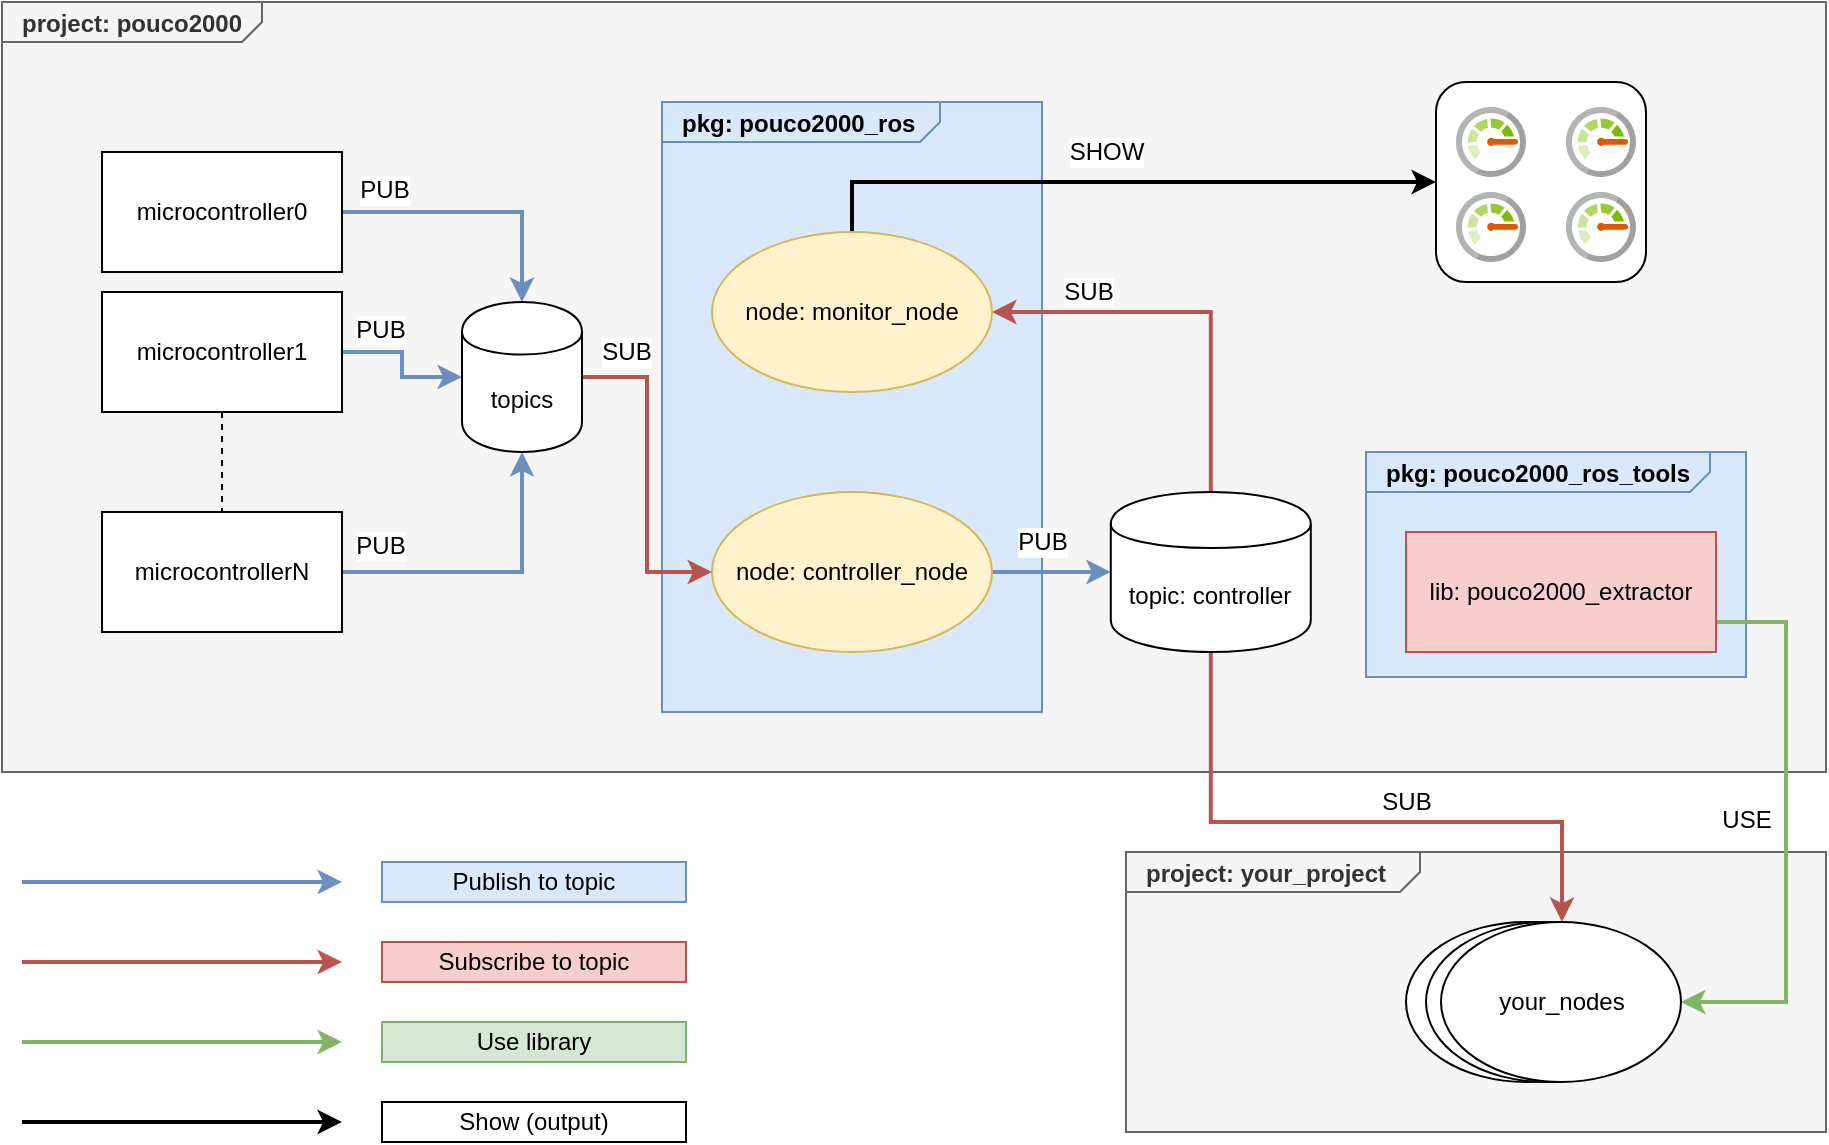 <mxfile version="12.6.5" type="device" pages="4"><diagram id="So-rlDlv08r-dq-No9Fe" name="workflow"><mxGraphModel dx="1469" dy="971" grid="1" gridSize="10" guides="1" tooltips="1" connect="1" arrows="1" fold="1" page="1" pageScale="1" pageWidth="827" pageHeight="1169" math="0" shadow="0"><root><mxCell id="0"/><mxCell id="1" parent="0"/><mxCell id="6sp6Nx96BcjyDCg6MpBl-29" value="&lt;p style=&quot;margin: 0px ; margin-top: 4px ; margin-left: 10px ; text-align: left&quot;&gt;&lt;b&gt;project: pouco2000&lt;/b&gt;&lt;br&gt;&lt;/p&gt;" style="html=1;strokeWidth=1;shape=mxgraph.sysml.package;html=1;overflow=fill;whiteSpace=wrap;labelX=130.4;fillColor=#f5f5f5;strokeColor=#666666;fontColor=#333333;" parent="1" vertex="1"><mxGeometry x="28" y="160" width="912" height="385" as="geometry"/></mxCell><mxCell id="AZ2a2WKeABNxGQxhCcKG-1" value="" style="rounded=1;whiteSpace=wrap;html=1;" vertex="1" parent="1"><mxGeometry x="745" y="200" width="105" height="100" as="geometry"/></mxCell><mxCell id="6sp6Nx96BcjyDCg6MpBl-48" value="&lt;p style=&quot;margin: 0px ; margin-top: 4px ; margin-left: 10px ; text-align: left&quot;&gt;&lt;b&gt;project: your_project&lt;/b&gt;&lt;/p&gt;&lt;p style=&quot;margin: 0px ; margin-top: 4px ; margin-left: 10px ; text-align: left&quot;&gt;&lt;b&gt;&lt;br&gt;&lt;/b&gt;&lt;/p&gt;" style="html=1;strokeWidth=1;shape=mxgraph.sysml.package;html=1;overflow=fill;whiteSpace=wrap;labelX=147.17;fillColor=#f5f5f5;strokeColor=#666666;fontColor=#333333;" parent="1" vertex="1"><mxGeometry x="590" y="585" width="350" height="140" as="geometry"/></mxCell><mxCell id="6sp6Nx96BcjyDCg6MpBl-65" value="your_node" style="ellipse;whiteSpace=wrap;html=1;" parent="1" vertex="1"><mxGeometry x="730.0" y="620" width="120" height="80" as="geometry"/></mxCell><mxCell id="6sp6Nx96BcjyDCg6MpBl-64" value="your_node" style="ellipse;whiteSpace=wrap;html=1;" parent="1" vertex="1"><mxGeometry x="740" y="620" width="120" height="80" as="geometry"/></mxCell><mxCell id="6sp6Nx96BcjyDCg6MpBl-26" value="&lt;p style=&quot;margin: 0px ; margin-top: 4px ; margin-left: 10px ; text-align: left&quot;&gt;&lt;b&gt;pkg: pouco2000_ros&lt;/b&gt;&lt;br&gt;&lt;/p&gt;" style="html=1;strokeWidth=1;shape=mxgraph.sysml.package;html=1;overflow=fill;whiteSpace=wrap;labelX=139.57;fillColor=#dae8fc;strokeColor=#6c8ebf;" parent="1" vertex="1"><mxGeometry x="358" y="210" width="190" height="305" as="geometry"/></mxCell><mxCell id="6sp6Nx96BcjyDCg6MpBl-31" style="edgeStyle=orthogonalEdgeStyle;rounded=0;orthogonalLoop=1;jettySize=auto;html=1;exitX=1;exitY=0.5;exitDx=0;exitDy=0;endArrow=classic;endFill=1;fillColor=#dae8fc;strokeColor=#6c8ebf;strokeWidth=2;" parent="1" source="6sp6Nx96BcjyDCg6MpBl-3" target="6sp6Nx96BcjyDCg6MpBl-30" edge="1"><mxGeometry relative="1" as="geometry"/></mxCell><mxCell id="6sp6Nx96BcjyDCg6MpBl-59" value="&lt;div&gt;PUB&lt;/div&gt;" style="text;html=1;align=center;verticalAlign=middle;resizable=0;points=[];labelBackgroundColor=#ffffff;" parent="6sp6Nx96BcjyDCg6MpBl-31" vertex="1" connectable="0"><mxGeometry x="0.104" y="1" relative="1" as="geometry"><mxPoint x="-53.72" y="-10" as="offset"/></mxGeometry></mxCell><mxCell id="6sp6Nx96BcjyDCg6MpBl-3" value="&lt;span class=&quot;tlid-translation translation&quot; lang=&quot;en&quot;&gt;&lt;span title=&quot;&quot; class=&quot;&quot;&gt;microcontroller&lt;/span&gt;&lt;/span&gt;0" style="rounded=0;whiteSpace=wrap;html=1;" parent="1" vertex="1"><mxGeometry x="78" y="235" width="120" height="60" as="geometry"/></mxCell><mxCell id="6sp6Nx96BcjyDCg6MpBl-6" style="edgeStyle=orthogonalEdgeStyle;rounded=0;orthogonalLoop=1;jettySize=auto;html=1;exitX=0.5;exitY=1;exitDx=0;exitDy=0;entryX=0.5;entryY=0;entryDx=0;entryDy=0;endArrow=none;endFill=0;dashed=1;" parent="1" source="6sp6Nx96BcjyDCg6MpBl-4" target="6sp6Nx96BcjyDCg6MpBl-5" edge="1"><mxGeometry relative="1" as="geometry"/></mxCell><mxCell id="6sp6Nx96BcjyDCg6MpBl-32" style="edgeStyle=orthogonalEdgeStyle;rounded=0;orthogonalLoop=1;jettySize=auto;html=1;exitX=1;exitY=0.5;exitDx=0;exitDy=0;endArrow=classic;endFill=1;fillColor=#dae8fc;strokeColor=#6c8ebf;strokeWidth=2;" parent="1" source="6sp6Nx96BcjyDCg6MpBl-4" target="6sp6Nx96BcjyDCg6MpBl-30" edge="1"><mxGeometry relative="1" as="geometry"/></mxCell><mxCell id="6sp6Nx96BcjyDCg6MpBl-60" value="&lt;div&gt;PUB&lt;/div&gt;" style="text;html=1;align=center;verticalAlign=middle;resizable=0;points=[];labelBackgroundColor=#ffffff;" parent="6sp6Nx96BcjyDCg6MpBl-32" vertex="1" connectable="0"><mxGeometry x="-0.438" y="1" relative="1" as="geometry"><mxPoint x="-2" y="-10" as="offset"/></mxGeometry></mxCell><mxCell id="6sp6Nx96BcjyDCg6MpBl-4" value="&lt;span class=&quot;tlid-translation translation&quot; lang=&quot;en&quot;&gt;&lt;span title=&quot;&quot; class=&quot;&quot;&gt;microcontroller&lt;/span&gt;&lt;/span&gt;1" style="rounded=0;whiteSpace=wrap;html=1;" parent="1" vertex="1"><mxGeometry x="78" y="305" width="120" height="60" as="geometry"/></mxCell><mxCell id="6sp6Nx96BcjyDCg6MpBl-33" style="edgeStyle=orthogonalEdgeStyle;rounded=0;orthogonalLoop=1;jettySize=auto;html=1;exitX=1;exitY=0.5;exitDx=0;exitDy=0;entryX=0.5;entryY=1;entryDx=0;entryDy=0;endArrow=classic;endFill=1;fillColor=#dae8fc;strokeColor=#6c8ebf;strokeWidth=2;" parent="1" source="6sp6Nx96BcjyDCg6MpBl-5" target="6sp6Nx96BcjyDCg6MpBl-30" edge="1"><mxGeometry relative="1" as="geometry"/></mxCell><mxCell id="6sp6Nx96BcjyDCg6MpBl-61" value="&lt;div&gt;PUB&lt;/div&gt;" style="text;html=1;align=center;verticalAlign=middle;resizable=0;points=[];labelBackgroundColor=#ffffff;" parent="6sp6Nx96BcjyDCg6MpBl-33" vertex="1" connectable="0"><mxGeometry x="-0.694" relative="1" as="geometry"><mxPoint x="-3.86" y="-13" as="offset"/></mxGeometry></mxCell><mxCell id="6sp6Nx96BcjyDCg6MpBl-5" value="&lt;span class=&quot;tlid-translation translation&quot; lang=&quot;en&quot;&gt;&lt;span title=&quot;&quot; class=&quot;&quot;&gt;microcontrollerN&lt;/span&gt;&lt;/span&gt;" style="rounded=0;whiteSpace=wrap;html=1;" parent="1" vertex="1"><mxGeometry x="78" y="415" width="120" height="60" as="geometry"/></mxCell><mxCell id="6sp6Nx96BcjyDCg6MpBl-37" style="edgeStyle=orthogonalEdgeStyle;rounded=0;orthogonalLoop=1;jettySize=auto;html=1;exitX=1;exitY=0.5;exitDx=0;exitDy=0;endArrow=classic;endFill=1;strokeWidth=2;fillColor=#dae8fc;strokeColor=#6c8ebf;" parent="1" source="6sp6Nx96BcjyDCg6MpBl-25" target="6sp6Nx96BcjyDCg6MpBl-36" edge="1"><mxGeometry relative="1" as="geometry"/></mxCell><mxCell id="6sp6Nx96BcjyDCg6MpBl-58" value="&lt;div&gt;PUB&lt;/div&gt;" style="text;html=1;align=center;verticalAlign=middle;resizable=0;points=[];labelBackgroundColor=#ffffff;" parent="6sp6Nx96BcjyDCg6MpBl-37" vertex="1" connectable="0"><mxGeometry x="0.278" y="1" relative="1" as="geometry"><mxPoint x="-13.1" y="-14" as="offset"/></mxGeometry></mxCell><mxCell id="6sp6Nx96BcjyDCg6MpBl-25" value="node: controller_node" style="ellipse;whiteSpace=wrap;html=1;fillColor=#fff2cc;strokeColor=#d6b656;" parent="1" vertex="1"><mxGeometry x="383" y="405" width="140" height="80" as="geometry"/></mxCell><mxCell id="6sp6Nx96BcjyDCg6MpBl-35" style="edgeStyle=orthogonalEdgeStyle;rounded=0;orthogonalLoop=1;jettySize=auto;html=1;exitX=1;exitY=0.5;exitDx=0;exitDy=0;entryX=0;entryY=0.5;entryDx=0;entryDy=0;endArrow=classic;endFill=1;strokeWidth=2;fillColor=#f8cecc;strokeColor=#b85450;" parent="1" source="6sp6Nx96BcjyDCg6MpBl-30" target="6sp6Nx96BcjyDCg6MpBl-25" edge="1"><mxGeometry relative="1" as="geometry"/></mxCell><mxCell id="cFUIz4UaPGc8f3Cgh7c_-1" value="SUB" style="text;html=1;resizable=0;points=[];align=center;verticalAlign=middle;labelBackgroundColor=#ffffff;" parent="6sp6Nx96BcjyDCg6MpBl-35" vertex="1" connectable="0"><mxGeometry x="-0.713" y="-1" relative="1" as="geometry"><mxPoint x="-1.5" y="-13.5" as="offset"/></mxGeometry></mxCell><mxCell id="6sp6Nx96BcjyDCg6MpBl-30" value="topics" style="shape=cylinder;whiteSpace=wrap;html=1;boundedLbl=1;backgroundOutline=1;" parent="1" vertex="1"><mxGeometry x="258" y="310" width="60" height="75" as="geometry"/></mxCell><mxCell id="6sp6Nx96BcjyDCg6MpBl-39" style="edgeStyle=orthogonalEdgeStyle;rounded=0;orthogonalLoop=1;jettySize=auto;html=1;exitX=0.5;exitY=0;exitDx=0;exitDy=0;entryX=1;entryY=0.5;entryDx=0;entryDy=0;endArrow=classic;endFill=1;strokeWidth=2;fillColor=#f8cecc;strokeColor=#b85450;" parent="1" source="6sp6Nx96BcjyDCg6MpBl-36" target="6sp6Nx96BcjyDCg6MpBl-38" edge="1"><mxGeometry relative="1" as="geometry"/></mxCell><mxCell id="6sp6Nx96BcjyDCg6MpBl-57" value="&lt;div&gt;SUB&lt;/div&gt;" style="text;html=1;align=center;verticalAlign=middle;resizable=0;points=[];labelBackgroundColor=#ffffff;" parent="6sp6Nx96BcjyDCg6MpBl-39" vertex="1" connectable="0"><mxGeometry x="0.36" y="-3" relative="1" as="geometry"><mxPoint x="-16.58" y="-7" as="offset"/></mxGeometry></mxCell><mxCell id="6sp6Nx96BcjyDCg6MpBl-50" style="edgeStyle=orthogonalEdgeStyle;rounded=0;orthogonalLoop=1;jettySize=auto;html=1;exitX=0.5;exitY=1;exitDx=0;exitDy=0;endArrow=classic;endFill=1;strokeWidth=2;fillColor=#f8cecc;strokeColor=#b85450;" parent="1" source="6sp6Nx96BcjyDCg6MpBl-36" target="6sp6Nx96BcjyDCg6MpBl-49" edge="1"><mxGeometry relative="1" as="geometry"><Array as="points"><mxPoint x="632" y="570"/><mxPoint x="808" y="570"/></Array></mxGeometry></mxCell><mxCell id="6sp6Nx96BcjyDCg6MpBl-62" value="&lt;div&gt;SUB&lt;/div&gt;" style="text;html=1;align=center;verticalAlign=middle;resizable=0;points=[];labelBackgroundColor=#ffffff;" parent="6sp6Nx96BcjyDCg6MpBl-50" vertex="1" connectable="0"><mxGeometry x="0.305" relative="1" as="geometry"><mxPoint x="-19.76" y="-10" as="offset"/></mxGeometry></mxCell><mxCell id="6sp6Nx96BcjyDCg6MpBl-36" value="topic: controller" style="shape=cylinder;whiteSpace=wrap;html=1;boundedLbl=1;backgroundOutline=1;" parent="1" vertex="1"><mxGeometry x="582.4" y="405" width="100" height="80" as="geometry"/></mxCell><mxCell id="6sp6Nx96BcjyDCg6MpBl-47" style="edgeStyle=orthogonalEdgeStyle;rounded=0;orthogonalLoop=1;jettySize=auto;html=1;exitX=0.5;exitY=0;exitDx=0;exitDy=0;endArrow=classic;endFill=1;strokeWidth=2;" parent="1" source="6sp6Nx96BcjyDCg6MpBl-38" target="AZ2a2WKeABNxGQxhCcKG-1" edge="1"><mxGeometry relative="1" as="geometry"><mxPoint x="730" y="252.5" as="targetPoint"/></mxGeometry></mxCell><mxCell id="6sp6Nx96BcjyDCg6MpBl-56" value="&lt;div&gt;SHOW&lt;/div&gt;" style="text;html=1;align=center;verticalAlign=middle;resizable=0;points=[];labelBackgroundColor=#ffffff;" parent="6sp6Nx96BcjyDCg6MpBl-47" vertex="1" connectable="0"><mxGeometry x="-0.042" y="4" relative="1" as="geometry"><mxPoint y="-11" as="offset"/></mxGeometry></mxCell><mxCell id="6sp6Nx96BcjyDCg6MpBl-38" value="node: monitor_node" style="ellipse;whiteSpace=wrap;html=1;fillColor=#fff2cc;strokeColor=#d6b656;" parent="1" vertex="1"><mxGeometry x="383" y="275" width="140" height="80" as="geometry"/></mxCell><mxCell id="6sp6Nx96BcjyDCg6MpBl-45" value="&lt;p style=&quot;margin: 0px ; margin-top: 4px ; margin-left: 10px ; text-align: left&quot;&gt;&lt;b&gt;pkg: pouco2000_ros_tools&lt;/b&gt;&lt;/p&gt;" style="html=1;strokeWidth=1;shape=mxgraph.sysml.package;html=1;overflow=fill;whiteSpace=wrap;labelX=172.38;fillColor=#dae8fc;strokeColor=#6c8ebf;" parent="1" vertex="1"><mxGeometry x="710" y="385" width="190" height="112.5" as="geometry"/></mxCell><mxCell id="6sp6Nx96BcjyDCg6MpBl-55" style="edgeStyle=orthogonalEdgeStyle;rounded=0;orthogonalLoop=1;jettySize=auto;html=1;exitX=1;exitY=0.75;exitDx=0;exitDy=0;entryX=1;entryY=0.5;entryDx=0;entryDy=0;endArrow=classic;endFill=1;strokeWidth=2;fillColor=#d5e8d4;strokeColor=#82b366;" parent="1" source="6sp6Nx96BcjyDCg6MpBl-46" target="6sp6Nx96BcjyDCg6MpBl-49" edge="1"><mxGeometry relative="1" as="geometry"><Array as="points"><mxPoint x="920" y="470"/><mxPoint x="920" y="660"/></Array></mxGeometry></mxCell><mxCell id="6sp6Nx96BcjyDCg6MpBl-63" value="USE" style="text;html=1;align=center;verticalAlign=middle;resizable=0;points=[];labelBackgroundColor=#ffffff;" parent="6sp6Nx96BcjyDCg6MpBl-55" vertex="1" connectable="0"><mxGeometry x="-0.036" y="1" relative="1" as="geometry"><mxPoint x="-21" as="offset"/></mxGeometry></mxCell><mxCell id="6sp6Nx96BcjyDCg6MpBl-46" value="lib: pouco2000_extractor" style="rounded=0;whiteSpace=wrap;html=1;fillColor=#f8cecc;strokeColor=#b85450;" parent="1" vertex="1"><mxGeometry x="730" y="425" width="155" height="60" as="geometry"/></mxCell><mxCell id="6sp6Nx96BcjyDCg6MpBl-49" value="your_nodes" style="ellipse;whiteSpace=wrap;html=1;" parent="1" vertex="1"><mxGeometry x="747.5" y="620" width="120" height="80" as="geometry"/></mxCell><mxCell id="6sp6Nx96BcjyDCg6MpBl-66" value="" style="endArrow=classic;html=1;strokeWidth=2;fillColor=#dae8fc;strokeColor=#6c8ebf;" parent="1" edge="1"><mxGeometry width="50" height="50" relative="1" as="geometry"><mxPoint x="38" y="600" as="sourcePoint"/><mxPoint x="198" y="600" as="targetPoint"/></mxGeometry></mxCell><mxCell id="6sp6Nx96BcjyDCg6MpBl-67" value="" style="endArrow=classic;html=1;strokeWidth=2;fillColor=#f8cecc;strokeColor=#b85450;" parent="1" edge="1"><mxGeometry width="50" height="50" relative="1" as="geometry"><mxPoint x="38" y="640" as="sourcePoint"/><mxPoint x="198" y="640" as="targetPoint"/></mxGeometry></mxCell><mxCell id="6sp6Nx96BcjyDCg6MpBl-68" value="" style="endArrow=classic;html=1;strokeWidth=2;fillColor=#d5e8d4;strokeColor=#82b366;" parent="1" edge="1"><mxGeometry width="50" height="50" relative="1" as="geometry"><mxPoint x="38" y="680" as="sourcePoint"/><mxPoint x="198" y="680" as="targetPoint"/></mxGeometry></mxCell><mxCell id="6sp6Nx96BcjyDCg6MpBl-69" value="" style="endArrow=classic;html=1;strokeWidth=2;fillColor=#f8cecc;strokeColor=#000000;" parent="1" edge="1"><mxGeometry width="50" height="50" relative="1" as="geometry"><mxPoint x="38" y="720" as="sourcePoint"/><mxPoint x="198" y="720" as="targetPoint"/></mxGeometry></mxCell><mxCell id="6sp6Nx96BcjyDCg6MpBl-70" value="Publish to topic" style="text;html=1;strokeColor=#6c8ebf;fillColor=#dae8fc;align=center;verticalAlign=middle;whiteSpace=wrap;rounded=0;" parent="1" vertex="1"><mxGeometry x="218" y="590" width="152" height="20" as="geometry"/></mxCell><mxCell id="6sp6Nx96BcjyDCg6MpBl-71" value="Subscribe to topic" style="text;html=1;strokeColor=#b85450;fillColor=#f8cecc;align=center;verticalAlign=middle;whiteSpace=wrap;rounded=0;" parent="1" vertex="1"><mxGeometry x="218" y="630" width="152" height="20" as="geometry"/></mxCell><mxCell id="6sp6Nx96BcjyDCg6MpBl-72" value="Use library" style="text;html=1;strokeColor=#82b366;fillColor=#d5e8d4;align=center;verticalAlign=middle;whiteSpace=wrap;rounded=0;" parent="1" vertex="1"><mxGeometry x="218" y="670" width="152" height="20" as="geometry"/></mxCell><mxCell id="6sp6Nx96BcjyDCg6MpBl-73" value="Show (output)" style="text;html=1;strokeColor=#000000;fillColor=#ffffff;align=center;verticalAlign=middle;whiteSpace=wrap;rounded=0;" parent="1" vertex="1"><mxGeometry x="218" y="710" width="152" height="20" as="geometry"/></mxCell><mxCell id="cFUIz4UaPGc8f3Cgh7c_-2" value="" style="aspect=fixed;html=1;points=[];align=center;image;fontSize=12;image=img/lib/mscae/Monitor.svg;" parent="1" vertex="1"><mxGeometry x="810" y="212.5" width="35" height="35" as="geometry"/></mxCell><mxCell id="cFUIz4UaPGc8f3Cgh7c_-3" value="" style="aspect=fixed;html=1;points=[];align=center;image;fontSize=12;image=img/lib/mscae/Monitor.svg;" parent="1" vertex="1"><mxGeometry x="810" y="255" width="35" height="35" as="geometry"/></mxCell><mxCell id="cFUIz4UaPGc8f3Cgh7c_-5" value="" style="aspect=fixed;html=1;points=[];align=center;image;fontSize=12;image=img/lib/mscae/Monitor.svg;" parent="1" vertex="1"><mxGeometry x="755" y="212.5" width="35" height="35" as="geometry"/></mxCell><mxCell id="cFUIz4UaPGc8f3Cgh7c_-6" value="" style="aspect=fixed;html=1;points=[];align=center;image;fontSize=12;image=img/lib/mscae/Monitor.svg;" parent="1" vertex="1"><mxGeometry x="755" y="255" width="35" height="35" as="geometry"/></mxCell></root></mxGraphModel></diagram><diagram id="5oe2ae1U8s6b8RkG716K" name="configurations"><mxGraphModel dx="1249" dy="825" grid="1" gridSize="10" guides="1" tooltips="1" connect="1" arrows="1" fold="1" page="1" pageScale="1" pageWidth="827" pageHeight="1169" math="0" shadow="0"><root><mxCell id="L8ZWt4_lc6LN_QyNrTwC-0"/><mxCell id="L8ZWt4_lc6LN_QyNrTwC-1" parent="L8ZWt4_lc6LN_QyNrTwC-0"/><mxCell id="fsSuP1-fbOoEhT0iU2WA-1" value="&lt;p style=&quot;margin: 0px ; margin-top: 4px ; margin-left: 10px ; text-align: left&quot;&gt;&lt;b&gt;ROS: slave&lt;/b&gt;&lt;br&gt;&lt;/p&gt;" style="html=1;strokeWidth=1;shape=mxgraph.sysml.package;html=1;overflow=fill;whiteSpace=wrap;labelX=130.4;fillColor=#e1d5e7;strokeColor=#9673a6;" parent="L8ZWt4_lc6LN_QyNrTwC-1" vertex="1"><mxGeometry x="20" y="50" width="430" height="375" as="geometry"/></mxCell><mxCell id="fsSuP1-fbOoEhT0iU2WA-0" value="&lt;p style=&quot;margin: 0px ; margin-top: 4px ; margin-left: 10px ; text-align: left&quot;&gt;&lt;b&gt;project: pouco2000&lt;/b&gt;&lt;br&gt;&lt;/p&gt;" style="html=1;strokeWidth=1;shape=mxgraph.sysml.package;html=1;overflow=fill;whiteSpace=wrap;labelX=130.4;fillColor=#f5f5f5;strokeColor=#666666;fontColor=#333333;" parent="L8ZWt4_lc6LN_QyNrTwC-1" vertex="1"><mxGeometry x="35" y="85" width="390" height="320" as="geometry"/></mxCell><mxCell id="sNDsgIlqYbZphOcGWj5O-2" style="edgeStyle=orthogonalEdgeStyle;rounded=0;orthogonalLoop=1;jettySize=auto;html=1;exitX=1;exitY=0.5;exitDx=0;exitDy=0;entryX=0;entryY=0.25;entryDx=0;entryDy=0;endArrow=classic;endFill=1;" parent="L8ZWt4_lc6LN_QyNrTwC-1" source="L8ZWt4_lc6LN_QyNrTwC-2" target="sNDsgIlqYbZphOcGWj5O-1" edge="1"><mxGeometry relative="1" as="geometry"/></mxCell><mxCell id="sNDsgIlqYbZphOcGWj5O-5" value="USB" style="text;html=1;resizable=0;points=[];align=center;verticalAlign=middle;labelBackgroundColor=#ffffff;" parent="sNDsgIlqYbZphOcGWj5O-2" vertex="1" connectable="0"><mxGeometry x="-0.356" y="-20" relative="1" as="geometry"><mxPoint x="-10" y="-10" as="offset"/></mxGeometry></mxCell><mxCell id="sNDsgIlqYbZphOcGWj5O-6" value="USB" style="text;html=1;resizable=0;points=[];align=center;verticalAlign=middle;labelBackgroundColor=#ffffff;" parent="sNDsgIlqYbZphOcGWj5O-2" vertex="1" connectable="0"><mxGeometry x="-0.356" y="-20" relative="1" as="geometry"><mxPoint x="-10" y="60" as="offset"/></mxGeometry></mxCell><mxCell id="sNDsgIlqYbZphOcGWj5O-7" value="USB" style="text;html=1;resizable=0;points=[];align=center;verticalAlign=middle;labelBackgroundColor=#ffffff;" parent="sNDsgIlqYbZphOcGWj5O-2" vertex="1" connectable="0"><mxGeometry x="-0.356" y="-20" relative="1" as="geometry"><mxPoint x="-10" y="190" as="offset"/></mxGeometry></mxCell><mxCell id="L8ZWt4_lc6LN_QyNrTwC-2" value="microcontroller0" style="rounded=0;whiteSpace=wrap;html=1;fillColor=#d5e8d4;strokeColor=#82b366;" parent="L8ZWt4_lc6LN_QyNrTwC-1" vertex="1"><mxGeometry x="65" y="125" width="120" height="60" as="geometry"/></mxCell><mxCell id="sNDsgIlqYbZphOcGWj5O-0" style="edgeStyle=orthogonalEdgeStyle;rounded=0;orthogonalLoop=1;jettySize=auto;html=1;exitX=0.5;exitY=1;exitDx=0;exitDy=0;entryX=0.5;entryY=0;entryDx=0;entryDy=0;endArrow=none;endFill=0;dashed=1;" parent="L8ZWt4_lc6LN_QyNrTwC-1" source="Z68pqGBDmngF3TTLgXg_-0" target="Z68pqGBDmngF3TTLgXg_-1" edge="1"><mxGeometry relative="1" as="geometry"/></mxCell><mxCell id="sNDsgIlqYbZphOcGWj5O-3" style="edgeStyle=orthogonalEdgeStyle;rounded=0;orthogonalLoop=1;jettySize=auto;html=1;exitX=1;exitY=0.5;exitDx=0;exitDy=0;entryX=0;entryY=0.5;entryDx=0;entryDy=0;endArrow=classic;endFill=1;" parent="L8ZWt4_lc6LN_QyNrTwC-1" source="Z68pqGBDmngF3TTLgXg_-0" target="sNDsgIlqYbZphOcGWj5O-1" edge="1"><mxGeometry relative="1" as="geometry"/></mxCell><mxCell id="Z68pqGBDmngF3TTLgXg_-0" value="microcontroller1" style="rounded=0;whiteSpace=wrap;html=1;fillColor=#d5e8d4;strokeColor=#82b366;" parent="L8ZWt4_lc6LN_QyNrTwC-1" vertex="1"><mxGeometry x="65" y="195" width="120" height="60" as="geometry"/></mxCell><mxCell id="sNDsgIlqYbZphOcGWj5O-4" style="edgeStyle=orthogonalEdgeStyle;rounded=0;orthogonalLoop=1;jettySize=auto;html=1;exitX=1;exitY=0.5;exitDx=0;exitDy=0;entryX=0;entryY=0.75;entryDx=0;entryDy=0;endArrow=classic;endFill=1;" parent="L8ZWt4_lc6LN_QyNrTwC-1" source="Z68pqGBDmngF3TTLgXg_-1" target="sNDsgIlqYbZphOcGWj5O-1" edge="1"><mxGeometry relative="1" as="geometry"/></mxCell><mxCell id="Z68pqGBDmngF3TTLgXg_-1" value="microcontrollerN" style="rounded=0;whiteSpace=wrap;html=1;fillColor=#d5e8d4;strokeColor=#82b366;" parent="L8ZWt4_lc6LN_QyNrTwC-1" vertex="1"><mxGeometry x="65" y="325" width="120" height="60" as="geometry"/></mxCell><mxCell id="sNDsgIlqYbZphOcGWj5O-1" value="RASPBERRY&lt;br&gt;(or computer)" style="rounded=0;whiteSpace=wrap;html=1;fillColor=#fff2cc;strokeColor=#d6b656;" parent="L8ZWt4_lc6LN_QyNrTwC-1" vertex="1"><mxGeometry x="285" y="195" width="120" height="60" as="geometry"/></mxCell><mxCell id="fsSuP1-fbOoEhT0iU2WA-4" value="&lt;p style=&quot;margin: 0px ; margin-top: 4px ; margin-left: 10px ; text-align: left&quot;&gt;&lt;b&gt;ROS: master&lt;/b&gt;&lt;br&gt;&lt;/p&gt;" style="html=1;strokeWidth=1;shape=mxgraph.sysml.package;html=1;overflow=fill;whiteSpace=wrap;labelX=130.4;fillColor=#e1d5e7;strokeColor=#9673a6;" parent="L8ZWt4_lc6LN_QyNrTwC-1" vertex="1"><mxGeometry x="560" y="51.5" width="250" height="375" as="geometry"/></mxCell><mxCell id="fsSuP1-fbOoEhT0iU2WA-6" value="&lt;p style=&quot;margin: 0px ; margin-top: 4px ; margin-left: 10px ; text-align: left&quot;&gt;&lt;b&gt;robot: your_robot&lt;/b&gt;&lt;br&gt;&lt;/p&gt;" style="html=1;strokeWidth=1;shape=mxgraph.sysml.package;html=1;overflow=fill;whiteSpace=wrap;labelX=130.4;fillColor=#f5f5f5;strokeColor=#666666;fontColor=#333333;" parent="L8ZWt4_lc6LN_QyNrTwC-1" vertex="1"><mxGeometry x="580" y="86.5" width="210" height="320" as="geometry"/></mxCell><mxCell id="fsSuP1-fbOoEhT0iU2WA-7" value="node using the controleller" style="rounded=0;whiteSpace=wrap;html=1;" parent="L8ZWt4_lc6LN_QyNrTwC-1" vertex="1"><mxGeometry x="610" y="176.5" width="120" height="60" as="geometry"/></mxCell><mxCell id="fsSuP1-fbOoEhT0iU2WA-8" value="node using the controleller" style="rounded=0;whiteSpace=wrap;html=1;" parent="L8ZWt4_lc6LN_QyNrTwC-1" vertex="1"><mxGeometry x="620" y="186.5" width="120" height="60" as="geometry"/></mxCell><mxCell id="fsSuP1-fbOoEhT0iU2WA-9" value="node using the controleller" style="rounded=0;whiteSpace=wrap;html=1;" parent="L8ZWt4_lc6LN_QyNrTwC-1" vertex="1"><mxGeometry x="630" y="196.5" width="120" height="60" as="geometry"/></mxCell><mxCell id="fsSuP1-fbOoEhT0iU2WA-10" value="node using the controleller" style="rounded=0;whiteSpace=wrap;html=1;" parent="L8ZWt4_lc6LN_QyNrTwC-1" vertex="1"><mxGeometry x="640" y="206.5" width="120" height="60" as="geometry"/></mxCell><mxCell id="fsSuP1-fbOoEhT0iU2WA-11" value="node using the controller" style="rounded=0;whiteSpace=wrap;html=1;" parent="L8ZWt4_lc6LN_QyNrTwC-1" vertex="1"><mxGeometry x="650" y="216.5" width="120" height="60" as="geometry"/></mxCell><mxCell id="fsSuP1-fbOoEhT0iU2WA-12" value="" style="endArrow=classic;html=1;entryX=0;entryY=0.5;entryDx=0;entryDy=0;entryPerimeter=0;exitX=1;exitY=0.5;exitDx=0;exitDy=0;exitPerimeter=0;strokeWidth=3;startArrow=classic;startFill=1;" parent="L8ZWt4_lc6LN_QyNrTwC-1" source="fsSuP1-fbOoEhT0iU2WA-1" target="fsSuP1-fbOoEhT0iU2WA-4" edge="1"><mxGeometry width="50" height="50" relative="1" as="geometry"><mxPoint x="480" y="185" as="sourcePoint"/><mxPoint x="530" y="135" as="targetPoint"/></mxGeometry></mxCell><mxCell id="fsSuP1-fbOoEhT0iU2WA-13" value="ETHERNET" style="text;html=1;resizable=0;points=[];align=center;verticalAlign=middle;labelBackgroundColor=#ffffff;" parent="fsSuP1-fbOoEhT0iU2WA-12" vertex="1" connectable="0"><mxGeometry x="-0.179" y="1" relative="1" as="geometry"><mxPoint x="10" y="-12" as="offset"/></mxGeometry></mxCell><mxCell id="fsSuP1-fbOoEhT0iU2WA-14" value="&lt;p style=&quot;margin: 0px ; margin-top: 4px ; margin-left: 10px ; text-align: left&quot;&gt;&lt;b&gt;ROS: master&lt;/b&gt;&lt;br&gt;&lt;/p&gt;" style="html=1;strokeWidth=1;shape=mxgraph.sysml.package;html=1;overflow=fill;whiteSpace=wrap;labelX=130.4;fillColor=#e1d5e7;strokeColor=#9673a6;" parent="L8ZWt4_lc6LN_QyNrTwC-1" vertex="1"><mxGeometry x="35" y="480" width="770" height="375" as="geometry"/></mxCell><mxCell id="fsSuP1-fbOoEhT0iU2WA-15" value="&lt;p style=&quot;margin: 0px ; margin-top: 4px ; margin-left: 10px ; text-align: left&quot;&gt;&lt;b&gt;robot: your_robot&lt;/b&gt;&lt;br&gt;&lt;/p&gt;" style="html=1;strokeWidth=1;shape=mxgraph.sysml.package;html=1;overflow=fill;whiteSpace=wrap;labelX=130.4;fillColor=#f5f5f5;strokeColor=#666666;fontColor=#333333;" parent="L8ZWt4_lc6LN_QyNrTwC-1" vertex="1"><mxGeometry x="570" y="517.5" width="210" height="320" as="geometry"/></mxCell><mxCell id="fsSuP1-fbOoEhT0iU2WA-16" value="node using the controleller" style="rounded=0;whiteSpace=wrap;html=1;" parent="L8ZWt4_lc6LN_QyNrTwC-1" vertex="1"><mxGeometry x="595" y="627.5" width="120" height="60" as="geometry"/></mxCell><mxCell id="fsSuP1-fbOoEhT0iU2WA-17" value="node using the controleller" style="rounded=0;whiteSpace=wrap;html=1;" parent="L8ZWt4_lc6LN_QyNrTwC-1" vertex="1"><mxGeometry x="605" y="637.5" width="120" height="60" as="geometry"/></mxCell><mxCell id="fsSuP1-fbOoEhT0iU2WA-18" value="node using the controleller" style="rounded=0;whiteSpace=wrap;html=1;" parent="L8ZWt4_lc6LN_QyNrTwC-1" vertex="1"><mxGeometry x="615" y="647.5" width="120" height="60" as="geometry"/></mxCell><mxCell id="fsSuP1-fbOoEhT0iU2WA-19" value="node using the controleller" style="rounded=0;whiteSpace=wrap;html=1;" parent="L8ZWt4_lc6LN_QyNrTwC-1" vertex="1"><mxGeometry x="625" y="657.5" width="120" height="60" as="geometry"/></mxCell><mxCell id="fsSuP1-fbOoEhT0iU2WA-20" value="node using the controleller" style="rounded=0;whiteSpace=wrap;html=1;" parent="L8ZWt4_lc6LN_QyNrTwC-1" vertex="1"><mxGeometry x="635" y="667.5" width="120" height="60" as="geometry"/></mxCell><mxCell id="fsSuP1-fbOoEhT0iU2WA-21" style="edgeStyle=orthogonalEdgeStyle;curved=1;rounded=0;orthogonalLoop=1;jettySize=auto;html=1;exitX=0.5;exitY=0;exitDx=0;exitDy=0;entryX=0.5;entryY=0;entryDx=0;entryDy=0;startArrow=classic;startFill=1;endArrow=classic;endFill=1;strokeWidth=1;" parent="L8ZWt4_lc6LN_QyNrTwC-1" source="sNDsgIlqYbZphOcGWj5O-1" target="fsSuP1-fbOoEhT0iU2WA-7" edge="1"><mxGeometry relative="1" as="geometry"><Array as="points"><mxPoint x="345" y="135"/><mxPoint x="670" y="135"/></Array></mxGeometry></mxCell><mxCell id="fsSuP1-fbOoEhT0iU2WA-23" value="communication &lt;br&gt;via topic" style="text;html=1;resizable=0;points=[];align=center;verticalAlign=middle;labelBackgroundColor=#ffffff;" parent="fsSuP1-fbOoEhT0iU2WA-21" vertex="1" connectable="0"><mxGeometry x="-0.016" y="5" relative="1" as="geometry"><mxPoint x="9" y="5" as="offset"/></mxGeometry></mxCell><mxCell id="fsSuP1-fbOoEhT0iU2WA-24" value="&lt;p style=&quot;margin: 0px ; margin-top: 4px ; margin-left: 10px ; text-align: left&quot;&gt;&lt;b&gt;project: pouco2000&lt;/b&gt;&lt;br&gt;&lt;/p&gt;&lt;p style=&quot;margin: 0px ; margin-top: 4px ; margin-left: 10px ; text-align: left&quot;&gt;&lt;b&gt;&lt;br&gt;&lt;/b&gt;&lt;/p&gt;" style="html=1;strokeWidth=1;shape=mxgraph.sysml.package;html=1;overflow=fill;whiteSpace=wrap;labelX=130.4;fillColor=#f5f5f5;strokeColor=#666666;fontColor=#333333;" parent="L8ZWt4_lc6LN_QyNrTwC-1" vertex="1"><mxGeometry x="55" y="518" width="400" height="320" as="geometry"/></mxCell><mxCell id="fsSuP1-fbOoEhT0iU2WA-25" value="microcontrollerN" style="rounded=0;whiteSpace=wrap;html=1;fillColor=#d5e8d4;strokeColor=#82b366;" parent="L8ZWt4_lc6LN_QyNrTwC-1" vertex="1"><mxGeometry x="90" y="757.5" width="120" height="60" as="geometry"/></mxCell><mxCell id="fsSuP1-fbOoEhT0iU2WA-26" style="edgeStyle=orthogonalEdgeStyle;rounded=0;orthogonalLoop=1;jettySize=auto;html=1;exitX=1;exitY=0.5;exitDx=0;exitDy=0;entryX=0;entryY=0.75;entryDx=0;entryDy=0;endArrow=classic;endFill=1;" parent="L8ZWt4_lc6LN_QyNrTwC-1" source="fsSuP1-fbOoEhT0iU2WA-25" target="fsSuP1-fbOoEhT0iU2WA-35" edge="1"><mxGeometry relative="1" as="geometry"/></mxCell><mxCell id="fsSuP1-fbOoEhT0iU2WA-27" style="edgeStyle=orthogonalEdgeStyle;rounded=0;orthogonalLoop=1;jettySize=auto;html=1;exitX=1;exitY=0.5;exitDx=0;exitDy=0;entryX=0;entryY=0.5;entryDx=0;entryDy=0;endArrow=classic;endFill=1;" parent="L8ZWt4_lc6LN_QyNrTwC-1" source="fsSuP1-fbOoEhT0iU2WA-33" target="fsSuP1-fbOoEhT0iU2WA-35" edge="1"><mxGeometry relative="1" as="geometry"/></mxCell><mxCell id="fsSuP1-fbOoEhT0iU2WA-28" style="edgeStyle=orthogonalEdgeStyle;rounded=0;orthogonalLoop=1;jettySize=auto;html=1;exitX=1;exitY=0.5;exitDx=0;exitDy=0;entryX=0;entryY=0.25;entryDx=0;entryDy=0;endArrow=classic;endFill=1;" parent="L8ZWt4_lc6LN_QyNrTwC-1" source="fsSuP1-fbOoEhT0iU2WA-32" target="fsSuP1-fbOoEhT0iU2WA-35" edge="1"><mxGeometry relative="1" as="geometry"/></mxCell><mxCell id="fsSuP1-fbOoEhT0iU2WA-29" value="USB" style="text;html=1;resizable=0;points=[];align=center;verticalAlign=middle;labelBackgroundColor=#ffffff;" parent="fsSuP1-fbOoEhT0iU2WA-28" vertex="1" connectable="0"><mxGeometry x="-0.356" y="-20" relative="1" as="geometry"><mxPoint x="-10" y="-10" as="offset"/></mxGeometry></mxCell><mxCell id="fsSuP1-fbOoEhT0iU2WA-30" value="USB" style="text;html=1;resizable=0;points=[];align=center;verticalAlign=middle;labelBackgroundColor=#ffffff;" parent="fsSuP1-fbOoEhT0iU2WA-28" vertex="1" connectable="0"><mxGeometry x="-0.356" y="-20" relative="1" as="geometry"><mxPoint x="-10" y="60" as="offset"/></mxGeometry></mxCell><mxCell id="fsSuP1-fbOoEhT0iU2WA-31" value="USB" style="text;html=1;resizable=0;points=[];align=center;verticalAlign=middle;labelBackgroundColor=#ffffff;" parent="fsSuP1-fbOoEhT0iU2WA-28" vertex="1" connectable="0"><mxGeometry x="-0.356" y="-20" relative="1" as="geometry"><mxPoint x="-10" y="190" as="offset"/></mxGeometry></mxCell><mxCell id="fsSuP1-fbOoEhT0iU2WA-32" value="microcontroller0" style="rounded=0;whiteSpace=wrap;html=1;fillColor=#d5e8d4;strokeColor=#82b366;" parent="L8ZWt4_lc6LN_QyNrTwC-1" vertex="1"><mxGeometry x="90" y="557.5" width="120" height="60" as="geometry"/></mxCell><mxCell id="fsSuP1-fbOoEhT0iU2WA-33" value="microcontroller1" style="rounded=0;whiteSpace=wrap;html=1;fillColor=#d5e8d4;strokeColor=#82b366;" parent="L8ZWt4_lc6LN_QyNrTwC-1" vertex="1"><mxGeometry x="90" y="627.5" width="120" height="60" as="geometry"/></mxCell><mxCell id="fsSuP1-fbOoEhT0iU2WA-34" style="edgeStyle=orthogonalEdgeStyle;rounded=0;orthogonalLoop=1;jettySize=auto;html=1;exitX=0.5;exitY=1;exitDx=0;exitDy=0;entryX=0.5;entryY=0;entryDx=0;entryDy=0;endArrow=none;endFill=0;dashed=1;" parent="L8ZWt4_lc6LN_QyNrTwC-1" source="fsSuP1-fbOoEhT0iU2WA-33" target="fsSuP1-fbOoEhT0iU2WA-25" edge="1"><mxGeometry relative="1" as="geometry"/></mxCell><mxCell id="fsSuP1-fbOoEhT0iU2WA-36" style="edgeStyle=orthogonalEdgeStyle;curved=1;rounded=0;orthogonalLoop=1;jettySize=auto;html=1;exitX=0.5;exitY=0;exitDx=0;exitDy=0;entryX=0.5;entryY=0;entryDx=0;entryDy=0;startArrow=classic;startFill=1;endArrow=classic;endFill=1;strokeWidth=1;" parent="L8ZWt4_lc6LN_QyNrTwC-1" source="fsSuP1-fbOoEhT0iU2WA-35" target="fsSuP1-fbOoEhT0iU2WA-16" edge="1"><mxGeometry relative="1" as="geometry"><Array as="points"><mxPoint x="370" y="577"/><mxPoint x="655" y="577"/></Array></mxGeometry></mxCell><mxCell id="YG2KuUI0DEkgrZYpcYBD-0" value="communication &lt;br&gt;via topic" style="text;html=1;resizable=0;points=[];align=center;verticalAlign=middle;labelBackgroundColor=#ffffff;" parent="fsSuP1-fbOoEhT0iU2WA-36" vertex="1" connectable="0"><mxGeometry x="0.163" y="1" relative="1" as="geometry"><mxPoint x="-27" y="1" as="offset"/></mxGeometry></mxCell><mxCell id="fsSuP1-fbOoEhT0iU2WA-35" value="computer &lt;br&gt;(with roscore started)" style="rounded=0;whiteSpace=wrap;html=1;fillColor=#fff2cc;strokeColor=#d6b656;" parent="L8ZWt4_lc6LN_QyNrTwC-1" vertex="1"><mxGeometry x="310" y="627.5" width="120" height="60" as="geometry"/></mxCell></root></mxGraphModel></diagram><diagram id="B_00c7a__GW9lrD9J8sw" name="pipeline"><mxGraphModel dx="1249" dy="825" grid="1" gridSize="10" guides="1" tooltips="1" connect="1" arrows="1" fold="1" page="1" pageScale="1" pageWidth="827" pageHeight="1169" math="0" shadow="0"><root><mxCell id="Sgly-_uz4SJh1Q2GRZwr-0"/><mxCell id="Sgly-_uz4SJh1Q2GRZwr-1" parent="Sgly-_uz4SJh1Q2GRZwr-0"/><mxCell id="Sgly-_uz4SJh1Q2GRZwr-13" value="&lt;p style=&quot;margin: 0px ; margin-top: 4px ; margin-left: 7px ; text-align: left&quot;&gt;&lt;b&gt;pkg: pouco2000_ros&lt;/b&gt;&lt;/p&gt;" style="html=1;shape=mxgraph.sysml.package;overflow=fill;labelX=135.29;strokeWidth=2;align=center;dashed=1;fillColor=none;strokeColor=#6c8ebf;" parent="Sgly-_uz4SJh1Q2GRZwr-1" vertex="1"><mxGeometry x="220" y="20" width="400" height="180" as="geometry"/></mxCell><mxCell id="Sgly-_uz4SJh1Q2GRZwr-6" style="edgeStyle=orthogonalEdgeStyle;rounded=0;orthogonalLoop=1;jettySize=auto;html=1;exitX=1;exitY=0.5;exitDx=0;exitDy=0;entryX=0;entryY=0.5;entryDx=0;entryDy=0;" parent="Sgly-_uz4SJh1Q2GRZwr-1" source="Sgly-_uz4SJh1Q2GRZwr-2" target="Sgly-_uz4SJh1Q2GRZwr-5" edge="1"><mxGeometry relative="1" as="geometry"/></mxCell><mxCell id="Sgly-_uz4SJh1Q2GRZwr-2" value="micro-controllers&lt;br&gt;" style="rounded=0;whiteSpace=wrap;html=1;fillColor=#d5e8d4;strokeColor=#82b366;" parent="Sgly-_uz4SJh1Q2GRZwr-1" vertex="1"><mxGeometry x="40" y="70" width="160" height="80" as="geometry"/></mxCell><mxCell id="Sgly-_uz4SJh1Q2GRZwr-3" value="robot" style="rounded=0;whiteSpace=wrap;html=1;fillColor=#f5f5f5;strokeColor=#666666;fontColor=#333333;" parent="Sgly-_uz4SJh1Q2GRZwr-1" vertex="1"><mxGeometry x="839.931" y="70" width="160" height="80" as="geometry"/></mxCell><mxCell id="Sgly-_uz4SJh1Q2GRZwr-8" style="edgeStyle=orthogonalEdgeStyle;rounded=0;orthogonalLoop=1;jettySize=auto;html=1;exitX=1;exitY=0.5;exitDx=0;exitDy=0;" parent="Sgly-_uz4SJh1Q2GRZwr-1" source="Sgly-_uz4SJh1Q2GRZwr-4" target="Sgly-_uz4SJh1Q2GRZwr-3" edge="1"><mxGeometry relative="1" as="geometry"/></mxCell><mxCell id="Sgly-_uz4SJh1Q2GRZwr-4" value="interface node(s)" style="rounded=0;whiteSpace=wrap;html=1;fillColor=#d5e8d4;strokeColor=#82b366;" parent="Sgly-_uz4SJh1Q2GRZwr-1" vertex="1"><mxGeometry x="639.931" y="70" width="160" height="80" as="geometry"/></mxCell><mxCell id="Sgly-_uz4SJh1Q2GRZwr-10" style="edgeStyle=orthogonalEdgeStyle;rounded=0;orthogonalLoop=1;jettySize=auto;html=1;exitX=1;exitY=0.5;exitDx=0;exitDy=0;entryX=0;entryY=0.5;entryDx=0;entryDy=0;" parent="Sgly-_uz4SJh1Q2GRZwr-1" source="Sgly-_uz4SJh1Q2GRZwr-5" target="Sgly-_uz4SJh1Q2GRZwr-9" edge="1"><mxGeometry relative="1" as="geometry"/></mxCell><mxCell id="Sgly-_uz4SJh1Q2GRZwr-5" value="extract data from micro-controllers" style="rounded=0;whiteSpace=wrap;html=1;fillColor=#dae8fc;strokeColor=#6c8ebf;" parent="Sgly-_uz4SJh1Q2GRZwr-1" vertex="1"><mxGeometry x="240" y="70" width="160" height="80" as="geometry"/></mxCell><mxCell id="Sgly-_uz4SJh1Q2GRZwr-11" style="edgeStyle=orthogonalEdgeStyle;rounded=0;orthogonalLoop=1;jettySize=auto;html=1;exitX=1;exitY=0.5;exitDx=0;exitDy=0;entryX=0;entryY=0.5;entryDx=0;entryDy=0;" parent="Sgly-_uz4SJh1Q2GRZwr-1" source="Sgly-_uz4SJh1Q2GRZwr-9" target="Sgly-_uz4SJh1Q2GRZwr-4" edge="1"><mxGeometry relative="1" as="geometry"/></mxCell><mxCell id="Sgly-_uz4SJh1Q2GRZwr-9" value="adapt and regroup data into one msg&amp;nbsp;" style="rounded=0;whiteSpace=wrap;html=1;fillColor=#dae8fc;strokeColor=#6c8ebf;" parent="Sgly-_uz4SJh1Q2GRZwr-1" vertex="1"><mxGeometry x="440" y="70" width="160" height="80" as="geometry"/></mxCell><mxCell id="Sgly-_uz4SJh1Q2GRZwr-15" style="edgeStyle=orthogonalEdgeStyle;rounded=0;orthogonalLoop=1;jettySize=auto;html=1;exitX=0.5;exitY=0;exitDx=0;exitDy=0;entryX=0.5;entryY=1;entryDx=0;entryDy=0;dashed=1;" parent="Sgly-_uz4SJh1Q2GRZwr-1" source="Sgly-_uz4SJh1Q2GRZwr-14" target="Sgly-_uz4SJh1Q2GRZwr-2" edge="1"><mxGeometry relative="1" as="geometry"/></mxCell><mxCell id="Sgly-_uz4SJh1Q2GRZwr-14" value="lib:&lt;br&gt;pouco2000_ard" style="rounded=0;whiteSpace=wrap;html=1;dashed=1;fillColor=#dae8fc;strokeColor=#6c8ebf;" parent="Sgly-_uz4SJh1Q2GRZwr-1" vertex="1"><mxGeometry x="60" y="240" width="120" height="60" as="geometry"/></mxCell><mxCell id="Sgly-_uz4SJh1Q2GRZwr-17" style="edgeStyle=orthogonalEdgeStyle;rounded=0;orthogonalLoop=1;jettySize=auto;html=1;exitX=0.5;exitY=0;exitDx=0;exitDy=0;entryX=0.5;entryY=1;entryDx=0;entryDy=0;dashed=1;" parent="Sgly-_uz4SJh1Q2GRZwr-1" source="Sgly-_uz4SJh1Q2GRZwr-16" target="Sgly-_uz4SJh1Q2GRZwr-4" edge="1"><mxGeometry relative="1" as="geometry"/></mxCell><mxCell id="Sgly-_uz4SJh1Q2GRZwr-16" value="libs:&lt;br&gt;pouco2000_extractor&lt;br&gt;pouco2000_extractor_py" style="rounded=0;whiteSpace=wrap;html=1;dashed=1;fillColor=#dae8fc;strokeColor=#6c8ebf;" parent="Sgly-_uz4SJh1Q2GRZwr-1" vertex="1"><mxGeometry x="649.93" y="240" width="140" height="60" as="geometry"/></mxCell><mxCell id="r0nu5agYczyj0-samHww-0" value="already developed" style="rounded=0;whiteSpace=wrap;html=1;fillColor=#dae8fc;strokeColor=#6c8ebf;" parent="Sgly-_uz4SJh1Q2GRZwr-1" vertex="1"><mxGeometry x="40" y="410" width="160" height="40" as="geometry"/></mxCell><mxCell id="r0nu5agYczyj0-samHww-1" value="need to be created" style="rounded=0;whiteSpace=wrap;html=1;fillColor=#d5e8d4;strokeColor=#82b366;" parent="Sgly-_uz4SJh1Q2GRZwr-1" vertex="1"><mxGeometry x="40" y="470" width="160" height="40" as="geometry"/></mxCell><mxCell id="r0nu5agYczyj0-samHww-2" value="libs available" style="rounded=0;whiteSpace=wrap;html=1;dashed=1;fillColor=#dae8fc;strokeColor=#6c8ebf;" parent="Sgly-_uz4SJh1Q2GRZwr-1" vertex="1"><mxGeometry x="40" y="350" width="160" height="40" as="geometry"/></mxCell><mxCell id="r0nu5agYczyj0-samHww-3" style="edgeStyle=orthogonalEdgeStyle;rounded=0;orthogonalLoop=1;jettySize=auto;html=1;dashed=1;" parent="Sgly-_uz4SJh1Q2GRZwr-1" edge="1"><mxGeometry relative="1" as="geometry"><mxPoint x="240" y="370" as="sourcePoint"/><mxPoint x="400" y="370" as="targetPoint"/><Array as="points"><mxPoint x="300" y="370"/></Array></mxGeometry></mxCell><mxCell id="r0nu5agYczyj0-samHww-5" value="&lt;font style=&quot;font-size: 14px&quot;&gt;use&lt;/font&gt;" style="text;html=1;resizable=0;points=[];align=center;verticalAlign=middle;labelBackgroundColor=#ffffff;" parent="r0nu5agYczyj0-samHww-3" vertex="1" connectable="0"><mxGeometry x="0.37" relative="1" as="geometry"><mxPoint x="-29.5" y="-10" as="offset"/></mxGeometry></mxCell><mxCell id="r0nu5agYczyj0-samHww-6" style="edgeStyle=orthogonalEdgeStyle;rounded=0;orthogonalLoop=1;jettySize=auto;html=1;exitX=1;exitY=0.5;exitDx=0;exitDy=0;" parent="Sgly-_uz4SJh1Q2GRZwr-1" edge="1"><mxGeometry relative="1" as="geometry"><mxPoint x="240.06" y="429.966" as="sourcePoint"/><mxPoint x="400" y="430" as="targetPoint"/><Array as="points"><mxPoint x="360" y="430"/><mxPoint x="360" y="430"/></Array></mxGeometry></mxCell><mxCell id="r0nu5agYczyj0-samHww-7" value="send data" style="text;html=1;resizable=0;points=[];align=center;verticalAlign=middle;labelBackgroundColor=#ffffff;" parent="r0nu5agYczyj0-samHww-6" vertex="1" connectable="0"><mxGeometry x="0.5" y="31" relative="1" as="geometry"><mxPoint x="-40" y="21" as="offset"/></mxGeometry></mxCell></root></mxGraphModel></diagram><diagram id="hXYn76-ojIhD9JJ-es_r" name="board"><mxGraphModel dx="3123" dy="2063" grid="1" gridSize="10" guides="1" tooltips="1" connect="1" arrows="1" fold="1" page="1" pageScale="1" pageWidth="827" pageHeight="1169" math="0" shadow="0"><root><mxCell id="CIoQVzmC6klseya8kh1s-0"/><mxCell id="CIoQVzmC6klseya8kh1s-1" parent="CIoQVzmC6klseya8kh1s-0"/><mxCell id="CIoQVzmC6klseya8kh1s-239" value="" style="group" vertex="1" connectable="0" parent="CIoQVzmC6klseya8kh1s-1"><mxGeometry x="1650" y="290" width="160" height="170" as="geometry"/></mxCell><mxCell id="CIoQVzmC6klseya8kh1s-212" value="" style="rounded=1;whiteSpace=wrap;html=1;labelBackgroundColor=none;strokeColor=#666666;fillColor=#f5f5f5;fontSize=15;fontColor=#333333;" vertex="1" parent="CIoQVzmC6klseya8kh1s-239"><mxGeometry width="160" height="170" as="geometry"/></mxCell><mxCell id="CIoQVzmC6klseya8kh1s-218" value="&lt;b style=&quot;white-space: normal ; color: rgb(51 , 51 , 51)&quot;&gt;ROBOT&lt;/b&gt;" style="rounded=0;whiteSpace=wrap;html=1;labelBackgroundColor=none;strokeColor=#737373;fillColor=#D9D9D9;fontSize=15;fontColor=#000000;" vertex="1" parent="CIoQVzmC6klseya8kh1s-239"><mxGeometry x="45.5" y="55" width="74.5" height="60" as="geometry"/></mxCell><mxCell id="CIoQVzmC6klseya8kh1s-219" value="" style="ellipse;whiteSpace=wrap;html=1;aspect=fixed;labelBackgroundColor=none;strokeColor=#737373;fillColor=#D9D9D9;fontSize=15;fontColor=#000000;" vertex="1" parent="CIoQVzmC6klseya8kh1s-239"><mxGeometry x="51" y="53" width="5" height="5" as="geometry"/></mxCell><mxCell id="CIoQVzmC6klseya8kh1s-233" style="edgeStyle=orthogonalEdgeStyle;rounded=0;orthogonalLoop=1;jettySize=auto;html=1;exitX=0.5;exitY=0;exitDx=0;exitDy=0;strokeColor=#0F0D06;strokeWidth=1;fontSize=15;fontColor=#000000;endArrow=none;endFill=0;" edge="1" parent="CIoQVzmC6klseya8kh1s-239" source="CIoQVzmC6klseya8kh1s-221"><mxGeometry relative="1" as="geometry"><mxPoint x="60" as="targetPoint"/><Array as="points"><mxPoint x="73" y="33"/><mxPoint x="60" y="33"/><mxPoint x="60"/></Array></mxGeometry></mxCell><mxCell id="CIoQVzmC6klseya8kh1s-221" value="" style="ellipse;whiteSpace=wrap;html=1;aspect=fixed;labelBackgroundColor=none;strokeColor=#737373;fillColor=#D9D9D9;fontSize=15;fontColor=#000000;" vertex="1" parent="CIoQVzmC6klseya8kh1s-239"><mxGeometry x="71" y="53" width="5" height="5" as="geometry"/></mxCell><mxCell id="CIoQVzmC6klseya8kh1s-234" style="edgeStyle=orthogonalEdgeStyle;rounded=0;orthogonalLoop=1;jettySize=auto;html=1;exitX=0.5;exitY=0;exitDx=0;exitDy=0;entryX=0.582;entryY=-0.004;entryDx=0;entryDy=0;entryPerimeter=0;endArrow=none;endFill=0;strokeColor=#d6b656;strokeWidth=1;fontSize=15;fontColor=#000000;fillColor=#fff2cc;" edge="1" parent="CIoQVzmC6klseya8kh1s-239" source="CIoQVzmC6klseya8kh1s-222" target="CIoQVzmC6klseya8kh1s-212"><mxGeometry relative="1" as="geometry"><Array as="points"><mxPoint x="94" y="10"/><mxPoint x="93" y="10"/></Array></mxGeometry></mxCell><mxCell id="CIoQVzmC6klseya8kh1s-222" value="" style="ellipse;whiteSpace=wrap;html=1;aspect=fixed;labelBackgroundColor=none;strokeColor=#737373;fillColor=#D9D9D9;fontSize=15;fontColor=#000000;" vertex="1" parent="CIoQVzmC6klseya8kh1s-239"><mxGeometry x="91" y="53" width="5" height="5" as="geometry"/></mxCell><mxCell id="CIoQVzmC6klseya8kh1s-235" style="edgeStyle=orthogonalEdgeStyle;rounded=0;orthogonalLoop=1;jettySize=auto;html=1;exitX=0.5;exitY=0;exitDx=0;exitDy=0;entryX=0.712;entryY=-0.001;entryDx=0;entryDy=0;entryPerimeter=0;endArrow=none;endFill=0;strokeColor=#d6b656;strokeWidth=1;fontSize=15;fontColor=#000000;fillColor=#fff2cc;" edge="1" parent="CIoQVzmC6klseya8kh1s-239" source="CIoQVzmC6klseya8kh1s-223" target="CIoQVzmC6klseya8kh1s-212"><mxGeometry relative="1" as="geometry"><Array as="points"><mxPoint x="114" y="10"/><mxPoint x="114" y="10"/></Array></mxGeometry></mxCell><mxCell id="CIoQVzmC6klseya8kh1s-223" value="" style="ellipse;whiteSpace=wrap;html=1;aspect=fixed;labelBackgroundColor=none;strokeColor=#737373;fillColor=#D9D9D9;fontSize=15;fontColor=#000000;" vertex="1" parent="CIoQVzmC6klseya8kh1s-239"><mxGeometry x="111" y="53" width="5" height="5" as="geometry"/></mxCell><mxCell id="CIoQVzmC6klseya8kh1s-237" style="edgeStyle=orthogonalEdgeStyle;rounded=0;orthogonalLoop=1;jettySize=auto;html=1;exitX=0.5;exitY=1;exitDx=0;exitDy=0;entryX=0.337;entryY=1.002;entryDx=0;entryDy=0;entryPerimeter=0;endArrow=none;endFill=0;strokeColor=#d6b656;strokeWidth=1;fontSize=15;fontColor=#000000;fillColor=#fff2cc;" edge="1" parent="CIoQVzmC6klseya8kh1s-239" source="CIoQVzmC6klseya8kh1s-224" target="CIoQVzmC6klseya8kh1s-212"><mxGeometry relative="1" as="geometry"><Array as="points"><mxPoint x="55" y="160"/><mxPoint x="54" y="160"/></Array></mxGeometry></mxCell><mxCell id="CIoQVzmC6klseya8kh1s-224" value="" style="ellipse;whiteSpace=wrap;html=1;aspect=fixed;labelBackgroundColor=none;strokeColor=#737373;fillColor=#D9D9D9;fontSize=15;fontColor=#000000;" vertex="1" parent="CIoQVzmC6klseya8kh1s-239"><mxGeometry x="52.25" y="113" width="5" height="5" as="geometry"/></mxCell><mxCell id="CIoQVzmC6klseya8kh1s-225" value="" style="ellipse;whiteSpace=wrap;html=1;aspect=fixed;labelBackgroundColor=none;strokeColor=#737373;fillColor=#D9D9D9;fontSize=15;fontColor=#000000;" vertex="1" parent="CIoQVzmC6klseya8kh1s-239"><mxGeometry x="72.25" y="113" width="5" height="5" as="geometry"/></mxCell><mxCell id="CIoQVzmC6klseya8kh1s-226" value="" style="ellipse;whiteSpace=wrap;html=1;aspect=fixed;labelBackgroundColor=none;strokeColor=#737373;fillColor=#D9D9D9;fontSize=15;fontColor=#000000;" vertex="1" parent="CIoQVzmC6klseya8kh1s-239"><mxGeometry x="92.25" y="113" width="5" height="5" as="geometry"/></mxCell><mxCell id="CIoQVzmC6klseya8kh1s-227" value="" style="ellipse;whiteSpace=wrap;html=1;aspect=fixed;labelBackgroundColor=none;strokeColor=#737373;fillColor=#D9D9D9;fontSize=15;fontColor=#000000;" vertex="1" parent="CIoQVzmC6klseya8kh1s-239"><mxGeometry x="112.25" y="113" width="5" height="5" as="geometry"/></mxCell><mxCell id="CIoQVzmC6klseya8kh1s-228" value="" style="ellipse;whiteSpace=wrap;html=1;aspect=fixed;labelBackgroundColor=none;strokeColor=#737373;fillColor=#D9D9D9;fontSize=15;fontColor=#000000;direction=east;" vertex="1" parent="CIoQVzmC6klseya8kh1s-239"><mxGeometry x="43.5" y="90" width="5" height="5" as="geometry"/></mxCell><mxCell id="CIoQVzmC6klseya8kh1s-229" value="" style="ellipse;whiteSpace=wrap;html=1;aspect=fixed;labelBackgroundColor=none;strokeColor=#737373;fillColor=#D9D9D9;fontSize=15;fontColor=#000000;direction=east;" vertex="1" parent="CIoQVzmC6klseya8kh1s-239"><mxGeometry x="43.5" y="71.5" width="5" height="5" as="geometry"/></mxCell><mxCell id="CIoQVzmC6klseya8kh1s-230" value="" style="ellipse;whiteSpace=wrap;html=1;aspect=fixed;labelBackgroundColor=none;strokeColor=#737373;fillColor=#D9D9D9;fontSize=15;fontColor=#000000;direction=east;" vertex="1" parent="CIoQVzmC6klseya8kh1s-239"><mxGeometry x="117.25" y="91.75" width="5" height="5" as="geometry"/></mxCell><mxCell id="CIoQVzmC6klseya8kh1s-236" style="edgeStyle=orthogonalEdgeStyle;rounded=0;orthogonalLoop=1;jettySize=auto;html=1;exitX=1;exitY=0.5;exitDx=0;exitDy=0;entryX=1.002;entryY=0.446;entryDx=0;entryDy=0;entryPerimeter=0;endArrow=none;endFill=0;strokeColor=#0F0D06;strokeWidth=1;fontSize=15;fontColor=#000000;" edge="1" parent="CIoQVzmC6klseya8kh1s-239" source="CIoQVzmC6klseya8kh1s-231" target="CIoQVzmC6klseya8kh1s-212"><mxGeometry relative="1" as="geometry"><Array as="points"><mxPoint x="150" y="76"/></Array></mxGeometry></mxCell><mxCell id="CIoQVzmC6klseya8kh1s-231" value="" style="ellipse;whiteSpace=wrap;html=1;aspect=fixed;labelBackgroundColor=none;strokeColor=#737373;fillColor=#D9D9D9;fontSize=15;fontColor=#000000;direction=east;" vertex="1" parent="CIoQVzmC6klseya8kh1s-239"><mxGeometry x="117.25" y="73.25" width="5" height="5" as="geometry"/></mxCell><mxCell id="CIoQVzmC6klseya8kh1s-232" value="" style="endArrow=none;html=1;strokeColor=#CC0000;strokeWidth=1;fontSize=15;fontColor=#000000;exitX=0.5;exitY=0;exitDx=0;exitDy=0;entryX=0.332;entryY=-0.001;entryDx=0;entryDy=0;entryPerimeter=0;" edge="1" parent="CIoQVzmC6klseya8kh1s-239" source="CIoQVzmC6klseya8kh1s-219" target="CIoQVzmC6klseya8kh1s-212"><mxGeometry width="50" height="50" relative="1" as="geometry"><mxPoint x="30" y="70" as="sourcePoint"/><mxPoint x="56" as="targetPoint"/></mxGeometry></mxCell><mxCell id="CIoQVzmC6klseya8kh1s-210" value="" style="rounded=0;whiteSpace=wrap;html=1;labelBackgroundColor=none;strokeColor=#737373;fillColor=#919191;fontSize=15;fontColor=#000000;rotation=90;" vertex="1" parent="CIoQVzmC6klseya8kh1s-1"><mxGeometry x="1721.43" y="190" width="17.15" height="90" as="geometry"/></mxCell><mxCell id="CIoQVzmC6klseya8kh1s-206" style="edgeStyle=orthogonalEdgeStyle;rounded=0;orthogonalLoop=1;jettySize=auto;html=1;exitX=0.5;exitY=0;exitDx=0;exitDy=0;entryX=0;entryY=0.5;entryDx=0;entryDy=0;fontColor=#000000;strokeWidth=3;" edge="1" parent="CIoQVzmC6klseya8kh1s-1" source="CIoQVzmC6klseya8kh1s-2" target="CIoQVzmC6klseya8kh1s-205"><mxGeometry relative="1" as="geometry"/></mxCell><mxCell id="CIoQVzmC6klseya8kh1s-249" value="PUBLISH" style="text;html=1;align=center;verticalAlign=middle;resizable=0;points=[];labelBackgroundColor=#ffffff;fontSize=30;fontColor=#000000;fontStyle=1" vertex="1" connectable="0" parent="CIoQVzmC6klseya8kh1s-206"><mxGeometry x="0.116" y="-5" relative="1" as="geometry"><mxPoint x="8.7" y="14.96" as="offset"/></mxGeometry></mxCell><mxCell id="CIoQVzmC6klseya8kh1s-90" value="" style="group" vertex="1" connectable="0" parent="CIoQVzmC6klseya8kh1s-1"><mxGeometry x="40" y="120" width="40" height="80" as="geometry"/></mxCell><mxCell id="CIoQVzmC6klseya8kh1s-3" value="" style="rounded=0;whiteSpace=wrap;html=1;fillColor=#f5f5f5;strokeColor=#666666;fontColor=#333333;" vertex="1" parent="CIoQVzmC6klseya8kh1s-90"><mxGeometry width="40" height="80" as="geometry"/></mxCell><mxCell id="CIoQVzmC6klseya8kh1s-4" value="" style="ellipse;whiteSpace=wrap;html=1;aspect=fixed;strokeColor=#737373;fillColor=#8C8C8C;" vertex="1" parent="CIoQVzmC6klseya8kh1s-90"><mxGeometry x="7.5" y="27.5" width="25" height="25" as="geometry"/></mxCell><mxCell id="CIoQVzmC6klseya8kh1s-25" value="&lt;b&gt;OFF&lt;/b&gt;" style="text;html=1;strokeColor=none;fillColor=none;align=center;verticalAlign=middle;whiteSpace=wrap;rounded=0;" vertex="1" parent="CIoQVzmC6klseya8kh1s-90"><mxGeometry y="60" width="40" height="20" as="geometry"/></mxCell><mxCell id="CIoQVzmC6klseya8kh1s-26" value="&lt;b&gt;&lt;font color=&quot;#cc0000&quot;&gt;ON&lt;/font&gt;&lt;/b&gt;" style="text;html=1;align=center;verticalAlign=middle;whiteSpace=wrap;rounded=0;fillColor=none;" vertex="1" parent="CIoQVzmC6klseya8kh1s-90"><mxGeometry width="40" height="20" as="geometry"/></mxCell><mxCell id="CIoQVzmC6klseya8kh1s-91" value="" style="group" vertex="1" connectable="0" parent="CIoQVzmC6klseya8kh1s-1"><mxGeometry x="40" y="230" width="30" height="70" as="geometry"/></mxCell><mxCell id="CIoQVzmC6klseya8kh1s-30" value="" style="rounded=0;whiteSpace=wrap;html=1;fillColor=#f5f5f5;strokeColor=#666666;fontColor=#333333;" vertex="1" parent="CIoQVzmC6klseya8kh1s-91"><mxGeometry width="30" height="70" as="geometry"/></mxCell><mxCell id="CIoQVzmC6klseya8kh1s-29" value="&lt;b&gt;1&lt;/b&gt;" style="text;html=1;strokeColor=none;fillColor=none;align=center;verticalAlign=middle;whiteSpace=wrap;rounded=0;" vertex="1" parent="CIoQVzmC6klseya8kh1s-91"><mxGeometry y="50" width="30" height="20" as="geometry"/></mxCell><mxCell id="CIoQVzmC6klseya8kh1s-31" value="" style="ellipse;whiteSpace=wrap;html=1;aspect=fixed;strokeColor=#737373;fillColor=#8C8C8C;" vertex="1" parent="CIoQVzmC6klseya8kh1s-91"><mxGeometry x="6.88" y="26.87" width="16.25" height="16.25" as="geometry"/></mxCell><mxCell id="CIoQVzmC6klseya8kh1s-32" value="&lt;b&gt;&lt;font&gt;2&lt;/font&gt;&lt;/b&gt;" style="text;html=1;align=center;verticalAlign=middle;whiteSpace=wrap;rounded=0;fillColor=none;fontColor=#000000;" vertex="1" parent="CIoQVzmC6klseya8kh1s-91"><mxGeometry width="30" height="20" as="geometry"/></mxCell><mxCell id="CIoQVzmC6klseya8kh1s-92" value="" style="group" vertex="1" connectable="0" parent="CIoQVzmC6klseya8kh1s-1"><mxGeometry x="40" y="440" width="30" height="120" as="geometry"/></mxCell><mxCell id="CIoQVzmC6klseya8kh1s-38" value="" style="rounded=0;whiteSpace=wrap;html=1;fillColor=#f5f5f5;strokeColor=#666666;fontColor=#333333;" vertex="1" parent="CIoQVzmC6klseya8kh1s-92"><mxGeometry width="30" height="120" as="geometry"/></mxCell><mxCell id="CIoQVzmC6klseya8kh1s-39" value="" style="rounded=0;whiteSpace=wrap;html=1;strokeColor=#737373;fillColor=#7D7D7D;fontColor=#000000;" vertex="1" parent="CIoQVzmC6klseya8kh1s-92"><mxGeometry x="9.23" y="10" width="11.56" height="100" as="geometry"/></mxCell><mxCell id="CIoQVzmC6klseya8kh1s-40" value="" style="rounded=0;whiteSpace=wrap;html=1;strokeColor=#737373;fillColor=#C2C2C2;fontColor=#000000;" vertex="1" parent="CIoQVzmC6klseya8kh1s-92"><mxGeometry x="1.5" y="30" width="27" height="10" as="geometry"/></mxCell><mxCell id="CIoQVzmC6klseya8kh1s-166" value="" style="group" vertex="1" connectable="0" parent="CIoQVzmC6klseya8kh1s-1"><mxGeometry x="40" y="370" width="30" height="30" as="geometry"/></mxCell><mxCell id="CIoQVzmC6klseya8kh1s-93" value="" style="group" vertex="1" connectable="0" parent="CIoQVzmC6klseya8kh1s-166"><mxGeometry width="30" height="30" as="geometry"/></mxCell><mxCell id="CIoQVzmC6klseya8kh1s-41" value="" style="ellipse;whiteSpace=wrap;html=1;aspect=fixed;strokeColor=#737373;fillColor=#C2C2C2;fontColor=#000000;" vertex="1" parent="CIoQVzmC6klseya8kh1s-93"><mxGeometry width="30" height="30" as="geometry"/></mxCell><mxCell id="CIoQVzmC6klseya8kh1s-42" value="" style="ellipse;whiteSpace=wrap;html=1;aspect=fixed;strokeColor=#737373;fillColor=#919191;fontColor=#000000;" vertex="1" parent="CIoQVzmC6klseya8kh1s-93"><mxGeometry x="5" y="5" width="20" height="20" as="geometry"/></mxCell><mxCell id="CIoQVzmC6klseya8kh1s-204" value="" style="group" vertex="1" connectable="0" parent="CIoQVzmC6klseya8kh1s-1"><mxGeometry x="40" y="320" width="35" height="35" as="geometry"/></mxCell><mxCell id="CIoQVzmC6klseya8kh1s-89" value="" style="group" vertex="1" connectable="0" parent="CIoQVzmC6klseya8kh1s-204"><mxGeometry width="35" height="35" as="geometry"/></mxCell><mxCell id="CIoQVzmC6klseya8kh1s-85" value="" style="ellipse;whiteSpace=wrap;html=1;aspect=fixed;strokeColor=#737373;fillColor=#919191;fontColor=#000000;" vertex="1" parent="CIoQVzmC6klseya8kh1s-89"><mxGeometry width="35" height="35" as="geometry"/></mxCell><mxCell id="CIoQVzmC6klseya8kh1s-33" value="" style="ellipse;whiteSpace=wrap;html=1;aspect=fixed;strokeColor=#666666;fillColor=#f5f5f5;fontColor=#333333;" vertex="1" parent="CIoQVzmC6klseya8kh1s-89"><mxGeometry x="2.5" y="2.5" width="30" height="30" as="geometry"/></mxCell><mxCell id="CIoQVzmC6klseya8kh1s-34" value="" style="endArrow=none;html=1;fontColor=#000000;entryX=1;entryY=0;entryDx=0;entryDy=0;" edge="1" parent="CIoQVzmC6klseya8kh1s-89" target="CIoQVzmC6klseya8kh1s-33"><mxGeometry width="50" height="50" relative="1" as="geometry"><mxPoint x="17.5" y="17.5" as="sourcePoint"/><mxPoint x="42.5" y="12.5" as="targetPoint"/></mxGeometry></mxCell><mxCell id="CIoQVzmC6klseya8kh1s-214" style="edgeStyle=orthogonalEdgeStyle;rounded=0;orthogonalLoop=1;jettySize=auto;html=1;exitX=1;exitY=0.5;exitDx=0;exitDy=0;entryX=0;entryY=0.5;entryDx=0;entryDy=0;strokeWidth=3;fontSize=15;fontColor=#000000;" edge="1" parent="CIoQVzmC6klseya8kh1s-1" source="CIoQVzmC6klseya8kh1s-205" target="CIoQVzmC6klseya8kh1s-210"><mxGeometry relative="1" as="geometry"/></mxCell><mxCell id="CIoQVzmC6klseya8kh1s-250" value="PUBLISH" style="text;html=1;align=center;verticalAlign=middle;resizable=0;points=[];labelBackgroundColor=#ffffff;fontSize=30;fontColor=#000000;fontStyle=1" vertex="1" connectable="0" parent="CIoQVzmC6klseya8kh1s-214"><mxGeometry x="-0.232" relative="1" as="geometry"><mxPoint x="15.74" y="19.96" as="offset"/></mxGeometry></mxCell><mxCell id="CIoQVzmC6klseya8kh1s-205" value="POUCO2000" style="rounded=0;whiteSpace=wrap;html=1;labelBackgroundColor=none;fontStyle=1;fontSize=15;fillColor=#f5f5f5;strokeColor=#666666;fontColor=#333333;" vertex="1" parent="CIoQVzmC6klseya8kh1s-1"><mxGeometry x="1290" y="50" width="222.5" height="100" as="geometry"/></mxCell><mxCell id="CIoQVzmC6klseya8kh1s-207" value="" style="ellipse;whiteSpace=wrap;html=1;aspect=fixed;labelBackgroundColor=none;fontSize=15;fillColor=#D9D9D9;strokeColor=#666666;fontColor=#333333;" vertex="1" parent="CIoQVzmC6klseya8kh1s-1"><mxGeometry x="1665" y="450" width="60" height="60" as="geometry"/></mxCell><mxCell id="CIoQVzmC6klseya8kh1s-208" value="" style="ellipse;whiteSpace=wrap;html=1;aspect=fixed;labelBackgroundColor=none;fontSize=15;fillColor=#D9D9D9;strokeColor=#666666;fontColor=#333333;" vertex="1" parent="CIoQVzmC6klseya8kh1s-1"><mxGeometry x="1735" y="450" width="60" height="60" as="geometry"/></mxCell><mxCell id="CIoQVzmC6klseya8kh1s-211" value="" style="rounded=1;whiteSpace=wrap;html=1;labelBackgroundColor=none;strokeColor=#666666;fillColor=#D9D9D9;fontSize=15;fontColor=#333333;" vertex="1" parent="CIoQVzmC6klseya8kh1s-1"><mxGeometry x="1670" y="240" width="120" height="60" as="geometry"/></mxCell><mxCell id="CIoQVzmC6klseya8kh1s-246" style="edgeStyle=orthogonalEdgeStyle;rounded=0;orthogonalLoop=1;jettySize=auto;html=1;exitX=0;exitY=0.333;exitDx=0;exitDy=0;exitPerimeter=0;entryX=0.5;entryY=1;entryDx=0;entryDy=0;endArrow=classic;endFill=1;strokeColor=#000000;strokeWidth=3;fontSize=15;fontColor=#000000;" edge="1" parent="CIoQVzmC6klseya8kh1s-1" source="CIoQVzmC6klseya8kh1s-244" target="CIoQVzmC6klseya8kh1s-2"><mxGeometry relative="1" as="geometry"/></mxCell><mxCell id="CIoQVzmC6klseya8kh1s-247" value="USE" style="text;html=1;align=center;verticalAlign=middle;resizable=0;points=[];labelBackgroundColor=#ffffff;fontSize=30;fontColor=#000000;fontStyle=1" vertex="1" connectable="0" parent="CIoQVzmC6klseya8kh1s-246"><mxGeometry x="-0.183" y="-1" relative="1" as="geometry"><mxPoint x="-51.96" y="-22.34" as="offset"/></mxGeometry></mxCell><mxCell id="CIoQVzmC6klseya8kh1s-244" value="&lt;font style=&quot;font-size: 20px&quot;&gt;Developer&lt;/font&gt;" style="shape=umlActor;verticalLabelPosition=bottom;labelBackgroundColor=#ffffff;verticalAlign=top;html=1;outlineConnect=0;strokeColor=#737373;fillColor=#D9D9D9;fontSize=15;fontColor=#000000;strokeWidth=5;" vertex="1" parent="CIoQVzmC6klseya8kh1s-1"><mxGeometry x="1337.25" y="540" width="128" height="250" as="geometry"/></mxCell><mxCell id="CIoQVzmC6klseya8kh1s-359" value="" style="group" vertex="1" connectable="0" parent="CIoQVzmC6klseya8kh1s-1"><mxGeometry x="170" y="70" width="560" height="310" as="geometry"/></mxCell><mxCell id="CIoQVzmC6klseya8kh1s-252" value="" style="rounded=0;whiteSpace=wrap;html=1;" vertex="1" parent="CIoQVzmC6klseya8kh1s-359"><mxGeometry width="560" height="310" as="geometry"/></mxCell><mxCell id="CIoQVzmC6klseya8kh1s-253" value="" style="group" vertex="1" connectable="0" parent="CIoQVzmC6klseya8kh1s-359"><mxGeometry x="20" y="20" width="40" height="80" as="geometry"/></mxCell><mxCell id="CIoQVzmC6klseya8kh1s-254" value="" style="rounded=0;whiteSpace=wrap;html=1;fillColor=#f5f5f5;strokeColor=#666666;fontColor=#333333;" vertex="1" parent="CIoQVzmC6klseya8kh1s-253"><mxGeometry width="40" height="80" as="geometry"/></mxCell><mxCell id="CIoQVzmC6klseya8kh1s-255" value="" style="ellipse;whiteSpace=wrap;html=1;aspect=fixed;strokeColor=#737373;fillColor=#8C8C8C;" vertex="1" parent="CIoQVzmC6klseya8kh1s-253"><mxGeometry x="7.5" y="27.5" width="25" height="25" as="geometry"/></mxCell><mxCell id="CIoQVzmC6klseya8kh1s-256" value="&lt;b&gt;OFF&lt;/b&gt;" style="text;html=1;strokeColor=none;fillColor=none;align=center;verticalAlign=middle;whiteSpace=wrap;rounded=0;" vertex="1" parent="CIoQVzmC6klseya8kh1s-253"><mxGeometry y="60" width="40" height="20" as="geometry"/></mxCell><mxCell id="CIoQVzmC6klseya8kh1s-257" value="&lt;b&gt;&lt;font color=&quot;#cc0000&quot;&gt;ON&lt;/font&gt;&lt;/b&gt;" style="text;html=1;align=center;verticalAlign=middle;whiteSpace=wrap;rounded=0;fillColor=none;" vertex="1" parent="CIoQVzmC6klseya8kh1s-253"><mxGeometry width="40" height="20" as="geometry"/></mxCell><mxCell id="CIoQVzmC6klseya8kh1s-258" value="" style="group" vertex="1" connectable="0" parent="CIoQVzmC6klseya8kh1s-359"><mxGeometry x="80" y="20" width="40" height="80" as="geometry"/></mxCell><mxCell id="CIoQVzmC6klseya8kh1s-259" value="" style="rounded=0;whiteSpace=wrap;html=1;fillColor=#f5f5f5;strokeColor=#666666;fontColor=#333333;" vertex="1" parent="CIoQVzmC6klseya8kh1s-258"><mxGeometry width="40" height="80" as="geometry"/></mxCell><mxCell id="CIoQVzmC6klseya8kh1s-260" value="" style="ellipse;whiteSpace=wrap;html=1;aspect=fixed;strokeColor=#737373;fillColor=#8C8C8C;" vertex="1" parent="CIoQVzmC6klseya8kh1s-258"><mxGeometry x="7.5" y="27.5" width="25" height="25" as="geometry"/></mxCell><mxCell id="CIoQVzmC6klseya8kh1s-261" value="&lt;b&gt;OFF&lt;/b&gt;" style="text;html=1;strokeColor=none;fillColor=none;align=center;verticalAlign=middle;whiteSpace=wrap;rounded=0;" vertex="1" parent="CIoQVzmC6klseya8kh1s-258"><mxGeometry y="60" width="40" height="20" as="geometry"/></mxCell><mxCell id="CIoQVzmC6klseya8kh1s-262" value="&lt;b&gt;&lt;font color=&quot;#cc0000&quot;&gt;ON&lt;/font&gt;&lt;/b&gt;" style="text;html=1;align=center;verticalAlign=middle;whiteSpace=wrap;rounded=0;fillColor=none;" vertex="1" parent="CIoQVzmC6klseya8kh1s-258"><mxGeometry width="40" height="20" as="geometry"/></mxCell><mxCell id="CIoQVzmC6klseya8kh1s-263" value="" style="group" vertex="1" connectable="0" parent="CIoQVzmC6klseya8kh1s-359"><mxGeometry x="140" y="20" width="40" height="80" as="geometry"/></mxCell><mxCell id="CIoQVzmC6klseya8kh1s-264" value="" style="rounded=0;whiteSpace=wrap;html=1;fillColor=#f5f5f5;strokeColor=#666666;fontColor=#333333;" vertex="1" parent="CIoQVzmC6klseya8kh1s-263"><mxGeometry width="40" height="80" as="geometry"/></mxCell><mxCell id="CIoQVzmC6klseya8kh1s-265" value="" style="ellipse;whiteSpace=wrap;html=1;aspect=fixed;strokeColor=#737373;fillColor=#8C8C8C;" vertex="1" parent="CIoQVzmC6klseya8kh1s-263"><mxGeometry x="7.5" y="27.5" width="25" height="25" as="geometry"/></mxCell><mxCell id="CIoQVzmC6klseya8kh1s-266" value="&lt;b&gt;OFF&lt;/b&gt;" style="text;html=1;strokeColor=none;fillColor=none;align=center;verticalAlign=middle;whiteSpace=wrap;rounded=0;" vertex="1" parent="CIoQVzmC6klseya8kh1s-263"><mxGeometry y="60" width="40" height="20" as="geometry"/></mxCell><mxCell id="CIoQVzmC6klseya8kh1s-267" value="&lt;b&gt;&lt;font color=&quot;#cc0000&quot;&gt;ON&lt;/font&gt;&lt;/b&gt;" style="text;html=1;align=center;verticalAlign=middle;whiteSpace=wrap;rounded=0;fillColor=none;" vertex="1" parent="CIoQVzmC6klseya8kh1s-263"><mxGeometry width="40" height="20" as="geometry"/></mxCell><mxCell id="CIoQVzmC6klseya8kh1s-268" value="" style="group" vertex="1" connectable="0" parent="CIoQVzmC6klseya8kh1s-359"><mxGeometry x="200" y="20" width="40" height="80" as="geometry"/></mxCell><mxCell id="CIoQVzmC6klseya8kh1s-269" value="" style="rounded=0;whiteSpace=wrap;html=1;fillColor=#f5f5f5;strokeColor=#666666;fontColor=#333333;" vertex="1" parent="CIoQVzmC6klseya8kh1s-268"><mxGeometry width="40" height="80" as="geometry"/></mxCell><mxCell id="CIoQVzmC6klseya8kh1s-270" value="" style="ellipse;whiteSpace=wrap;html=1;aspect=fixed;strokeColor=#737373;fillColor=#8C8C8C;" vertex="1" parent="CIoQVzmC6klseya8kh1s-268"><mxGeometry x="7.5" y="27.5" width="25" height="25" as="geometry"/></mxCell><mxCell id="CIoQVzmC6klseya8kh1s-271" value="&lt;b&gt;OFF&lt;/b&gt;" style="text;html=1;strokeColor=none;fillColor=none;align=center;verticalAlign=middle;whiteSpace=wrap;rounded=0;" vertex="1" parent="CIoQVzmC6klseya8kh1s-268"><mxGeometry y="60" width="40" height="20" as="geometry"/></mxCell><mxCell id="CIoQVzmC6klseya8kh1s-272" value="&lt;b&gt;&lt;font color=&quot;#cc0000&quot;&gt;ON&lt;/font&gt;&lt;/b&gt;" style="text;html=1;align=center;verticalAlign=middle;whiteSpace=wrap;rounded=0;fillColor=none;" vertex="1" parent="CIoQVzmC6klseya8kh1s-268"><mxGeometry width="40" height="20" as="geometry"/></mxCell><mxCell id="CIoQVzmC6klseya8kh1s-273" value="" style="group" vertex="1" connectable="0" parent="CIoQVzmC6klseya8kh1s-359"><mxGeometry x="260" y="20" width="40" height="80" as="geometry"/></mxCell><mxCell id="CIoQVzmC6klseya8kh1s-274" value="" style="rounded=0;whiteSpace=wrap;html=1;fillColor=#f5f5f5;strokeColor=#666666;fontColor=#333333;" vertex="1" parent="CIoQVzmC6klseya8kh1s-273"><mxGeometry width="40" height="80" as="geometry"/></mxCell><mxCell id="CIoQVzmC6klseya8kh1s-275" value="" style="ellipse;whiteSpace=wrap;html=1;aspect=fixed;strokeColor=#737373;fillColor=#8C8C8C;" vertex="1" parent="CIoQVzmC6klseya8kh1s-273"><mxGeometry x="7.5" y="27.5" width="25" height="25" as="geometry"/></mxCell><mxCell id="CIoQVzmC6klseya8kh1s-276" value="&lt;b&gt;OFF&lt;/b&gt;" style="text;html=1;strokeColor=none;fillColor=none;align=center;verticalAlign=middle;whiteSpace=wrap;rounded=0;" vertex="1" parent="CIoQVzmC6klseya8kh1s-273"><mxGeometry y="60" width="40" height="20" as="geometry"/></mxCell><mxCell id="CIoQVzmC6klseya8kh1s-277" value="&lt;b&gt;&lt;font color=&quot;#cc0000&quot;&gt;ON&lt;/font&gt;&lt;/b&gt;" style="text;html=1;align=center;verticalAlign=middle;whiteSpace=wrap;rounded=0;fillColor=none;" vertex="1" parent="CIoQVzmC6klseya8kh1s-273"><mxGeometry width="40" height="20" as="geometry"/></mxCell><mxCell id="CIoQVzmC6klseya8kh1s-278" value="" style="group" vertex="1" connectable="0" parent="CIoQVzmC6klseya8kh1s-359"><mxGeometry x="25" y="130" width="30" height="70" as="geometry"/></mxCell><mxCell id="CIoQVzmC6klseya8kh1s-279" value="" style="rounded=0;whiteSpace=wrap;html=1;fillColor=#f5f5f5;strokeColor=#666666;fontColor=#333333;" vertex="1" parent="CIoQVzmC6klseya8kh1s-278"><mxGeometry width="30" height="70" as="geometry"/></mxCell><mxCell id="CIoQVzmC6klseya8kh1s-280" value="&lt;b&gt;1&lt;/b&gt;" style="text;html=1;strokeColor=none;fillColor=none;align=center;verticalAlign=middle;whiteSpace=wrap;rounded=0;" vertex="1" parent="CIoQVzmC6klseya8kh1s-278"><mxGeometry y="50" width="30" height="20" as="geometry"/></mxCell><mxCell id="CIoQVzmC6klseya8kh1s-281" value="" style="ellipse;whiteSpace=wrap;html=1;aspect=fixed;strokeColor=#737373;fillColor=#8C8C8C;" vertex="1" parent="CIoQVzmC6klseya8kh1s-278"><mxGeometry x="6.88" y="26.87" width="16.25" height="16.25" as="geometry"/></mxCell><mxCell id="CIoQVzmC6klseya8kh1s-282" value="&lt;b&gt;&lt;font&gt;2&lt;/font&gt;&lt;/b&gt;" style="text;html=1;align=center;verticalAlign=middle;whiteSpace=wrap;rounded=0;fillColor=none;fontColor=#000000;" vertex="1" parent="CIoQVzmC6klseya8kh1s-278"><mxGeometry width="30" height="20" as="geometry"/></mxCell><mxCell id="CIoQVzmC6klseya8kh1s-283" value="" style="group" vertex="1" connectable="0" parent="CIoQVzmC6klseya8kh1s-359"><mxGeometry x="85" y="130" width="30" height="70" as="geometry"/></mxCell><mxCell id="CIoQVzmC6klseya8kh1s-284" value="" style="rounded=0;whiteSpace=wrap;html=1;fillColor=#f5f5f5;strokeColor=#666666;fontColor=#333333;" vertex="1" parent="CIoQVzmC6klseya8kh1s-283"><mxGeometry width="30" height="70" as="geometry"/></mxCell><mxCell id="CIoQVzmC6klseya8kh1s-285" value="&lt;b&gt;1&lt;/b&gt;" style="text;html=1;strokeColor=none;fillColor=none;align=center;verticalAlign=middle;whiteSpace=wrap;rounded=0;" vertex="1" parent="CIoQVzmC6klseya8kh1s-283"><mxGeometry y="50" width="30" height="20" as="geometry"/></mxCell><mxCell id="CIoQVzmC6klseya8kh1s-286" value="" style="ellipse;whiteSpace=wrap;html=1;aspect=fixed;strokeColor=#737373;fillColor=#8C8C8C;" vertex="1" parent="CIoQVzmC6klseya8kh1s-283"><mxGeometry x="6.88" y="26.87" width="16.25" height="16.25" as="geometry"/></mxCell><mxCell id="CIoQVzmC6klseya8kh1s-287" value="&lt;b&gt;&lt;font&gt;2&lt;/font&gt;&lt;/b&gt;" style="text;html=1;align=center;verticalAlign=middle;whiteSpace=wrap;rounded=0;fillColor=none;fontColor=#000000;" vertex="1" parent="CIoQVzmC6klseya8kh1s-283"><mxGeometry width="30" height="20" as="geometry"/></mxCell><mxCell id="CIoQVzmC6klseya8kh1s-288" value="" style="group" vertex="1" connectable="0" parent="CIoQVzmC6klseya8kh1s-359"><mxGeometry x="145" y="130" width="30" height="70" as="geometry"/></mxCell><mxCell id="CIoQVzmC6klseya8kh1s-289" value="" style="rounded=0;whiteSpace=wrap;html=1;fillColor=#f5f5f5;strokeColor=#666666;fontColor=#333333;" vertex="1" parent="CIoQVzmC6klseya8kh1s-288"><mxGeometry width="30" height="70" as="geometry"/></mxCell><mxCell id="CIoQVzmC6klseya8kh1s-290" value="&lt;b&gt;1&lt;/b&gt;" style="text;html=1;strokeColor=none;fillColor=none;align=center;verticalAlign=middle;whiteSpace=wrap;rounded=0;" vertex="1" parent="CIoQVzmC6klseya8kh1s-288"><mxGeometry y="50" width="30" height="20" as="geometry"/></mxCell><mxCell id="CIoQVzmC6klseya8kh1s-291" value="" style="ellipse;whiteSpace=wrap;html=1;aspect=fixed;strokeColor=#737373;fillColor=#8C8C8C;" vertex="1" parent="CIoQVzmC6klseya8kh1s-288"><mxGeometry x="6.88" y="26.87" width="16.25" height="16.25" as="geometry"/></mxCell><mxCell id="CIoQVzmC6klseya8kh1s-292" value="&lt;b&gt;&lt;font&gt;2&lt;/font&gt;&lt;/b&gt;" style="text;html=1;align=center;verticalAlign=middle;whiteSpace=wrap;rounded=0;fillColor=none;fontColor=#000000;" vertex="1" parent="CIoQVzmC6klseya8kh1s-288"><mxGeometry width="30" height="20" as="geometry"/></mxCell><mxCell id="CIoQVzmC6klseya8kh1s-293" value="" style="group" vertex="1" connectable="0" parent="CIoQVzmC6klseya8kh1s-359"><mxGeometry x="205" y="130" width="30" height="70" as="geometry"/></mxCell><mxCell id="CIoQVzmC6klseya8kh1s-294" value="" style="rounded=0;whiteSpace=wrap;html=1;fillColor=#f5f5f5;strokeColor=#666666;fontColor=#333333;" vertex="1" parent="CIoQVzmC6klseya8kh1s-293"><mxGeometry width="30" height="70" as="geometry"/></mxCell><mxCell id="CIoQVzmC6klseya8kh1s-295" value="&lt;b&gt;1&lt;/b&gt;" style="text;html=1;strokeColor=none;fillColor=none;align=center;verticalAlign=middle;whiteSpace=wrap;rounded=0;" vertex="1" parent="CIoQVzmC6klseya8kh1s-293"><mxGeometry y="50" width="30" height="20" as="geometry"/></mxCell><mxCell id="CIoQVzmC6klseya8kh1s-296" value="" style="ellipse;whiteSpace=wrap;html=1;aspect=fixed;strokeColor=#737373;fillColor=#8C8C8C;" vertex="1" parent="CIoQVzmC6klseya8kh1s-293"><mxGeometry x="6.88" y="26.87" width="16.25" height="16.25" as="geometry"/></mxCell><mxCell id="CIoQVzmC6klseya8kh1s-297" value="&lt;b&gt;&lt;font&gt;2&lt;/font&gt;&lt;/b&gt;" style="text;html=1;align=center;verticalAlign=middle;whiteSpace=wrap;rounded=0;fillColor=none;fontColor=#000000;" vertex="1" parent="CIoQVzmC6klseya8kh1s-293"><mxGeometry width="30" height="20" as="geometry"/></mxCell><mxCell id="CIoQVzmC6klseya8kh1s-298" value="" style="group" vertex="1" connectable="0" parent="CIoQVzmC6klseya8kh1s-359"><mxGeometry x="265" y="130" width="30" height="70" as="geometry"/></mxCell><mxCell id="CIoQVzmC6klseya8kh1s-299" value="" style="rounded=0;whiteSpace=wrap;html=1;fillColor=#f5f5f5;strokeColor=#666666;fontColor=#333333;" vertex="1" parent="CIoQVzmC6klseya8kh1s-298"><mxGeometry width="30" height="70" as="geometry"/></mxCell><mxCell id="CIoQVzmC6klseya8kh1s-300" value="&lt;b&gt;1&lt;/b&gt;" style="text;html=1;strokeColor=none;fillColor=none;align=center;verticalAlign=middle;whiteSpace=wrap;rounded=0;" vertex="1" parent="CIoQVzmC6klseya8kh1s-298"><mxGeometry y="50" width="30" height="20" as="geometry"/></mxCell><mxCell id="CIoQVzmC6klseya8kh1s-301" value="" style="ellipse;whiteSpace=wrap;html=1;aspect=fixed;strokeColor=#737373;fillColor=#8C8C8C;" vertex="1" parent="CIoQVzmC6klseya8kh1s-298"><mxGeometry x="6.88" y="26.87" width="16.25" height="16.25" as="geometry"/></mxCell><mxCell id="CIoQVzmC6klseya8kh1s-302" value="&lt;b&gt;&lt;font&gt;2&lt;/font&gt;&lt;/b&gt;" style="text;html=1;align=center;verticalAlign=middle;whiteSpace=wrap;rounded=0;fillColor=none;fontColor=#000000;" vertex="1" parent="CIoQVzmC6klseya8kh1s-298"><mxGeometry width="30" height="20" as="geometry"/></mxCell><mxCell id="CIoQVzmC6klseya8kh1s-303" value="" style="group" vertex="1" connectable="0" parent="CIoQVzmC6klseya8kh1s-359"><mxGeometry x="20" y="240" width="35" height="35" as="geometry"/></mxCell><mxCell id="CIoQVzmC6klseya8kh1s-304" value="" style="ellipse;whiteSpace=wrap;html=1;aspect=fixed;strokeColor=#737373;fillColor=#919191;fontColor=#000000;" vertex="1" parent="CIoQVzmC6klseya8kh1s-303"><mxGeometry width="35" height="35" as="geometry"/></mxCell><mxCell id="CIoQVzmC6klseya8kh1s-305" value="" style="ellipse;whiteSpace=wrap;html=1;aspect=fixed;strokeColor=#666666;fillColor=#f5f5f5;fontColor=#333333;" vertex="1" parent="CIoQVzmC6klseya8kh1s-303"><mxGeometry x="2.5" y="2.5" width="30" height="30" as="geometry"/></mxCell><mxCell id="CIoQVzmC6klseya8kh1s-306" value="" style="endArrow=none;html=1;fontColor=#000000;entryX=1;entryY=0;entryDx=0;entryDy=0;" edge="1" parent="CIoQVzmC6klseya8kh1s-303" target="CIoQVzmC6klseya8kh1s-305"><mxGeometry width="50" height="50" relative="1" as="geometry"><mxPoint x="17.5" y="17.5" as="sourcePoint"/><mxPoint x="42.5" y="12.5" as="targetPoint"/></mxGeometry></mxCell><mxCell id="CIoQVzmC6klseya8kh1s-307" value="" style="group" vertex="1" connectable="0" parent="CIoQVzmC6klseya8kh1s-359"><mxGeometry x="80" y="240" width="35" height="35" as="geometry"/></mxCell><mxCell id="CIoQVzmC6klseya8kh1s-308" value="" style="ellipse;whiteSpace=wrap;html=1;aspect=fixed;strokeColor=#737373;fillColor=#919191;fontColor=#000000;" vertex="1" parent="CIoQVzmC6klseya8kh1s-307"><mxGeometry width="35" height="35" as="geometry"/></mxCell><mxCell id="CIoQVzmC6klseya8kh1s-309" value="" style="ellipse;whiteSpace=wrap;html=1;aspect=fixed;strokeColor=#666666;fillColor=#f5f5f5;fontColor=#333333;" vertex="1" parent="CIoQVzmC6klseya8kh1s-307"><mxGeometry x="2.5" y="2.5" width="30" height="30" as="geometry"/></mxCell><mxCell id="CIoQVzmC6klseya8kh1s-310" value="" style="endArrow=none;html=1;fontColor=#000000;entryX=1;entryY=0;entryDx=0;entryDy=0;" edge="1" parent="CIoQVzmC6klseya8kh1s-307" target="CIoQVzmC6klseya8kh1s-309"><mxGeometry width="50" height="50" relative="1" as="geometry"><mxPoint x="17.5" y="17.5" as="sourcePoint"/><mxPoint x="42.5" y="12.5" as="targetPoint"/></mxGeometry></mxCell><mxCell id="CIoQVzmC6klseya8kh1s-311" value="" style="group" vertex="1" connectable="0" parent="CIoQVzmC6klseya8kh1s-359"><mxGeometry x="140" y="240" width="35" height="35" as="geometry"/></mxCell><mxCell id="CIoQVzmC6klseya8kh1s-312" value="" style="ellipse;whiteSpace=wrap;html=1;aspect=fixed;strokeColor=#737373;fillColor=#919191;fontColor=#000000;" vertex="1" parent="CIoQVzmC6klseya8kh1s-311"><mxGeometry width="35" height="35" as="geometry"/></mxCell><mxCell id="CIoQVzmC6klseya8kh1s-313" value="" style="ellipse;whiteSpace=wrap;html=1;aspect=fixed;strokeColor=#666666;fillColor=#f5f5f5;fontColor=#333333;" vertex="1" parent="CIoQVzmC6klseya8kh1s-311"><mxGeometry x="2.5" y="2.5" width="30" height="30" as="geometry"/></mxCell><mxCell id="CIoQVzmC6klseya8kh1s-314" value="" style="endArrow=none;html=1;fontColor=#000000;entryX=1;entryY=0;entryDx=0;entryDy=0;" edge="1" parent="CIoQVzmC6klseya8kh1s-311" target="CIoQVzmC6klseya8kh1s-313"><mxGeometry width="50" height="50" relative="1" as="geometry"><mxPoint x="17.5" y="17.5" as="sourcePoint"/><mxPoint x="42.5" y="12.5" as="targetPoint"/></mxGeometry></mxCell><mxCell id="CIoQVzmC6klseya8kh1s-315" value="" style="group" vertex="1" connectable="0" parent="CIoQVzmC6klseya8kh1s-359"><mxGeometry x="200" y="240" width="35" height="35" as="geometry"/></mxCell><mxCell id="CIoQVzmC6klseya8kh1s-316" value="" style="ellipse;whiteSpace=wrap;html=1;aspect=fixed;strokeColor=#737373;fillColor=#919191;fontColor=#000000;" vertex="1" parent="CIoQVzmC6klseya8kh1s-315"><mxGeometry width="35" height="35" as="geometry"/></mxCell><mxCell id="CIoQVzmC6klseya8kh1s-317" value="" style="ellipse;whiteSpace=wrap;html=1;aspect=fixed;strokeColor=#666666;fillColor=#f5f5f5;fontColor=#333333;" vertex="1" parent="CIoQVzmC6klseya8kh1s-315"><mxGeometry x="2.5" y="2.5" width="30" height="30" as="geometry"/></mxCell><mxCell id="CIoQVzmC6klseya8kh1s-318" value="" style="endArrow=none;html=1;fontColor=#000000;entryX=1;entryY=0;entryDx=0;entryDy=0;" edge="1" parent="CIoQVzmC6klseya8kh1s-315" target="CIoQVzmC6klseya8kh1s-317"><mxGeometry width="50" height="50" relative="1" as="geometry"><mxPoint x="17.5" y="17.5" as="sourcePoint"/><mxPoint x="42.5" y="12.5" as="targetPoint"/></mxGeometry></mxCell><mxCell id="CIoQVzmC6klseya8kh1s-319" value="" style="group" vertex="1" connectable="0" parent="CIoQVzmC6klseya8kh1s-359"><mxGeometry x="260" y="240" width="35" height="35" as="geometry"/></mxCell><mxCell id="CIoQVzmC6klseya8kh1s-320" value="" style="ellipse;whiteSpace=wrap;html=1;aspect=fixed;strokeColor=#737373;fillColor=#919191;fontColor=#000000;" vertex="1" parent="CIoQVzmC6klseya8kh1s-319"><mxGeometry width="35" height="35" as="geometry"/></mxCell><mxCell id="CIoQVzmC6klseya8kh1s-321" value="" style="ellipse;whiteSpace=wrap;html=1;aspect=fixed;strokeColor=#666666;fillColor=#f5f5f5;fontColor=#333333;" vertex="1" parent="CIoQVzmC6klseya8kh1s-319"><mxGeometry x="2.5" y="2.5" width="30" height="30" as="geometry"/></mxCell><mxCell id="CIoQVzmC6klseya8kh1s-322" value="" style="endArrow=none;html=1;fontColor=#000000;entryX=1;entryY=0;entryDx=0;entryDy=0;" edge="1" parent="CIoQVzmC6klseya8kh1s-319" target="CIoQVzmC6klseya8kh1s-321"><mxGeometry width="50" height="50" relative="1" as="geometry"><mxPoint x="17.5" y="17.5" as="sourcePoint"/><mxPoint x="42.5" y="12.5" as="targetPoint"/></mxGeometry></mxCell><mxCell id="CIoQVzmC6klseya8kh1s-323" value="" style="group" vertex="1" connectable="0" parent="CIoQVzmC6klseya8kh1s-359"><mxGeometry x="345" y="20" width="30" height="30" as="geometry"/></mxCell><mxCell id="CIoQVzmC6klseya8kh1s-324" value="" style="group" vertex="1" connectable="0" parent="CIoQVzmC6klseya8kh1s-323"><mxGeometry width="30" height="30" as="geometry"/></mxCell><mxCell id="CIoQVzmC6klseya8kh1s-325" value="" style="ellipse;whiteSpace=wrap;html=1;aspect=fixed;strokeColor=#737373;fillColor=#C2C2C2;fontColor=#000000;" vertex="1" parent="CIoQVzmC6klseya8kh1s-324"><mxGeometry width="30" height="30" as="geometry"/></mxCell><mxCell id="CIoQVzmC6klseya8kh1s-326" value="" style="ellipse;whiteSpace=wrap;html=1;aspect=fixed;strokeColor=#737373;fillColor=#919191;fontColor=#000000;" vertex="1" parent="CIoQVzmC6klseya8kh1s-324"><mxGeometry x="5" y="5" width="20" height="20" as="geometry"/></mxCell><mxCell id="CIoQVzmC6klseya8kh1s-327" value="" style="group" vertex="1" connectable="0" parent="CIoQVzmC6klseya8kh1s-359"><mxGeometry x="420" y="20" width="30" height="30" as="geometry"/></mxCell><mxCell id="CIoQVzmC6klseya8kh1s-328" value="" style="group" vertex="1" connectable="0" parent="CIoQVzmC6klseya8kh1s-327"><mxGeometry width="30" height="30" as="geometry"/></mxCell><mxCell id="CIoQVzmC6klseya8kh1s-329" value="" style="ellipse;whiteSpace=wrap;html=1;aspect=fixed;strokeColor=#737373;fillColor=#C2C2C2;fontColor=#000000;" vertex="1" parent="CIoQVzmC6klseya8kh1s-328"><mxGeometry width="30" height="30" as="geometry"/></mxCell><mxCell id="CIoQVzmC6klseya8kh1s-330" value="" style="ellipse;whiteSpace=wrap;html=1;aspect=fixed;strokeColor=#737373;fillColor=#919191;fontColor=#000000;" vertex="1" parent="CIoQVzmC6klseya8kh1s-328"><mxGeometry x="5" y="5" width="20" height="20" as="geometry"/></mxCell><mxCell id="CIoQVzmC6klseya8kh1s-331" value="" style="group" vertex="1" connectable="0" parent="CIoQVzmC6klseya8kh1s-359"><mxGeometry x="345" y="70" width="30" height="30" as="geometry"/></mxCell><mxCell id="CIoQVzmC6klseya8kh1s-332" value="" style="group" vertex="1" connectable="0" parent="CIoQVzmC6klseya8kh1s-331"><mxGeometry width="30" height="30" as="geometry"/></mxCell><mxCell id="CIoQVzmC6klseya8kh1s-333" value="" style="ellipse;whiteSpace=wrap;html=1;aspect=fixed;strokeColor=#737373;fillColor=#C2C2C2;fontColor=#000000;" vertex="1" parent="CIoQVzmC6klseya8kh1s-332"><mxGeometry width="30" height="30" as="geometry"/></mxCell><mxCell id="CIoQVzmC6klseya8kh1s-334" value="" style="ellipse;whiteSpace=wrap;html=1;aspect=fixed;strokeColor=#737373;fillColor=#919191;fontColor=#000000;" vertex="1" parent="CIoQVzmC6klseya8kh1s-332"><mxGeometry x="5" y="5" width="20" height="20" as="geometry"/></mxCell><mxCell id="CIoQVzmC6klseya8kh1s-335" value="" style="group" vertex="1" connectable="0" parent="CIoQVzmC6klseya8kh1s-359"><mxGeometry x="420" y="70" width="30" height="30" as="geometry"/></mxCell><mxCell id="CIoQVzmC6klseya8kh1s-336" value="" style="group" vertex="1" connectable="0" parent="CIoQVzmC6klseya8kh1s-335"><mxGeometry width="30" height="30" as="geometry"/></mxCell><mxCell id="CIoQVzmC6klseya8kh1s-337" value="" style="ellipse;whiteSpace=wrap;html=1;aspect=fixed;strokeColor=#737373;fillColor=#C2C2C2;fontColor=#000000;" vertex="1" parent="CIoQVzmC6klseya8kh1s-336"><mxGeometry width="30" height="30" as="geometry"/></mxCell><mxCell id="CIoQVzmC6klseya8kh1s-338" value="" style="ellipse;whiteSpace=wrap;html=1;aspect=fixed;strokeColor=#737373;fillColor=#919191;fontColor=#000000;" vertex="1" parent="CIoQVzmC6klseya8kh1s-336"><mxGeometry x="5" y="5" width="20" height="20" as="geometry"/></mxCell><mxCell id="CIoQVzmC6klseya8kh1s-339" value="" style="group" vertex="1" connectable="0" parent="CIoQVzmC6klseya8kh1s-359"><mxGeometry x="490" y="20" width="30" height="30" as="geometry"/></mxCell><mxCell id="CIoQVzmC6klseya8kh1s-340" value="" style="group" vertex="1" connectable="0" parent="CIoQVzmC6klseya8kh1s-339"><mxGeometry width="30" height="30" as="geometry"/></mxCell><mxCell id="CIoQVzmC6klseya8kh1s-341" value="" style="ellipse;whiteSpace=wrap;html=1;aspect=fixed;strokeColor=#737373;fillColor=#C2C2C2;fontColor=#000000;" vertex="1" parent="CIoQVzmC6klseya8kh1s-340"><mxGeometry width="30" height="30" as="geometry"/></mxCell><mxCell id="CIoQVzmC6klseya8kh1s-342" value="" style="ellipse;whiteSpace=wrap;html=1;aspect=fixed;strokeColor=#737373;fillColor=#919191;fontColor=#000000;" vertex="1" parent="CIoQVzmC6klseya8kh1s-340"><mxGeometry x="5" y="5" width="20" height="20" as="geometry"/></mxCell><mxCell id="CIoQVzmC6klseya8kh1s-343" value="" style="group" vertex="1" connectable="0" parent="CIoQVzmC6klseya8kh1s-359"><mxGeometry x="350" y="160" width="30" height="120" as="geometry"/></mxCell><mxCell id="CIoQVzmC6klseya8kh1s-344" value="" style="rounded=0;whiteSpace=wrap;html=1;fillColor=#f5f5f5;strokeColor=#666666;fontColor=#333333;" vertex="1" parent="CIoQVzmC6klseya8kh1s-343"><mxGeometry width="30" height="120" as="geometry"/></mxCell><mxCell id="CIoQVzmC6klseya8kh1s-345" value="" style="rounded=0;whiteSpace=wrap;html=1;strokeColor=#737373;fillColor=#7D7D7D;fontColor=#000000;" vertex="1" parent="CIoQVzmC6klseya8kh1s-343"><mxGeometry x="9.23" y="10" width="11.56" height="100" as="geometry"/></mxCell><mxCell id="CIoQVzmC6klseya8kh1s-346" value="" style="rounded=0;whiteSpace=wrap;html=1;strokeColor=#737373;fillColor=#C2C2C2;fontColor=#000000;" vertex="1" parent="CIoQVzmC6klseya8kh1s-343"><mxGeometry x="1.5" y="30" width="27" height="10" as="geometry"/></mxCell><mxCell id="CIoQVzmC6klseya8kh1s-347" value="" style="group" vertex="1" connectable="0" parent="CIoQVzmC6klseya8kh1s-359"><mxGeometry x="420" y="160" width="30" height="120" as="geometry"/></mxCell><mxCell id="CIoQVzmC6klseya8kh1s-348" value="" style="rounded=0;whiteSpace=wrap;html=1;fillColor=#f5f5f5;strokeColor=#666666;fontColor=#333333;" vertex="1" parent="CIoQVzmC6klseya8kh1s-347"><mxGeometry width="30" height="120" as="geometry"/></mxCell><mxCell id="CIoQVzmC6klseya8kh1s-349" value="" style="rounded=0;whiteSpace=wrap;html=1;strokeColor=#737373;fillColor=#7D7D7D;fontColor=#000000;" vertex="1" parent="CIoQVzmC6klseya8kh1s-347"><mxGeometry x="9.23" y="10" width="11.56" height="100" as="geometry"/></mxCell><mxCell id="CIoQVzmC6klseya8kh1s-350" value="" style="rounded=0;whiteSpace=wrap;html=1;strokeColor=#737373;fillColor=#C2C2C2;fontColor=#000000;" vertex="1" parent="CIoQVzmC6klseya8kh1s-347"><mxGeometry x="1.5" y="30" width="27" height="10" as="geometry"/></mxCell><mxCell id="CIoQVzmC6klseya8kh1s-351" value="" style="group" vertex="1" connectable="0" parent="CIoQVzmC6klseya8kh1s-359"><mxGeometry x="490" y="160" width="30" height="120" as="geometry"/></mxCell><mxCell id="CIoQVzmC6klseya8kh1s-352" value="" style="rounded=0;whiteSpace=wrap;html=1;fillColor=#f5f5f5;strokeColor=#666666;fontColor=#333333;" vertex="1" parent="CIoQVzmC6klseya8kh1s-351"><mxGeometry width="30" height="120" as="geometry"/></mxCell><mxCell id="CIoQVzmC6klseya8kh1s-353" value="" style="rounded=0;whiteSpace=wrap;html=1;strokeColor=#737373;fillColor=#7D7D7D;fontColor=#000000;" vertex="1" parent="CIoQVzmC6klseya8kh1s-351"><mxGeometry x="9.23" y="10" width="11.56" height="100" as="geometry"/></mxCell><mxCell id="CIoQVzmC6klseya8kh1s-354" value="" style="rounded=0;whiteSpace=wrap;html=1;strokeColor=#737373;fillColor=#C2C2C2;fontColor=#000000;" vertex="1" parent="CIoQVzmC6klseya8kh1s-351"><mxGeometry x="1.5" y="30" width="27" height="10" as="geometry"/></mxCell><mxCell id="CIoQVzmC6klseya8kh1s-355" value="" style="group" vertex="1" connectable="0" parent="CIoQVzmC6klseya8kh1s-359"><mxGeometry x="490" y="72.5" width="30" height="30" as="geometry"/></mxCell><mxCell id="CIoQVzmC6klseya8kh1s-356" value="" style="group" vertex="1" connectable="0" parent="CIoQVzmC6klseya8kh1s-355"><mxGeometry width="30" height="30" as="geometry"/></mxCell><mxCell id="CIoQVzmC6klseya8kh1s-357" value="" style="ellipse;whiteSpace=wrap;html=1;aspect=fixed;strokeColor=#737373;fillColor=#C2C2C2;fontColor=#000000;" vertex="1" parent="CIoQVzmC6klseya8kh1s-356"><mxGeometry width="30" height="30" as="geometry"/></mxCell><mxCell id="CIoQVzmC6klseya8kh1s-358" value="" style="ellipse;whiteSpace=wrap;html=1;aspect=fixed;strokeColor=#737373;fillColor=#919191;fontColor=#000000;" vertex="1" parent="CIoQVzmC6klseya8kh1s-356"><mxGeometry x="5" y="5" width="20" height="20" as="geometry"/></mxCell><mxCell id="CIoQVzmC6klseya8kh1s-360" value="" style="rounded=0;whiteSpace=wrap;html=1;" vertex="1" parent="CIoQVzmC6klseya8kh1s-1"><mxGeometry x="170" y="410" width="560" height="310" as="geometry"/></mxCell><mxCell id="CIoQVzmC6klseya8kh1s-361" value="" style="group" vertex="1" connectable="0" parent="CIoQVzmC6klseya8kh1s-1"><mxGeometry x="190" y="430" width="40" height="80" as="geometry"/></mxCell><mxCell id="CIoQVzmC6klseya8kh1s-362" value="" style="rounded=0;whiteSpace=wrap;html=1;fillColor=#f5f5f5;strokeColor=#666666;fontColor=#333333;" vertex="1" parent="CIoQVzmC6klseya8kh1s-361"><mxGeometry width="40" height="80" as="geometry"/></mxCell><mxCell id="CIoQVzmC6klseya8kh1s-363" value="" style="ellipse;whiteSpace=wrap;html=1;aspect=fixed;strokeColor=#737373;fillColor=#8C8C8C;" vertex="1" parent="CIoQVzmC6klseya8kh1s-361"><mxGeometry x="7.5" y="27.5" width="25" height="25" as="geometry"/></mxCell><mxCell id="CIoQVzmC6klseya8kh1s-364" value="&lt;b&gt;OFF&lt;/b&gt;" style="text;html=1;strokeColor=none;fillColor=none;align=center;verticalAlign=middle;whiteSpace=wrap;rounded=0;" vertex="1" parent="CIoQVzmC6klseya8kh1s-361"><mxGeometry y="60" width="40" height="20" as="geometry"/></mxCell><mxCell id="CIoQVzmC6klseya8kh1s-365" value="&lt;b&gt;&lt;font color=&quot;#cc0000&quot;&gt;ON&lt;/font&gt;&lt;/b&gt;" style="text;html=1;align=center;verticalAlign=middle;whiteSpace=wrap;rounded=0;fillColor=none;" vertex="1" parent="CIoQVzmC6klseya8kh1s-361"><mxGeometry width="40" height="20" as="geometry"/></mxCell><mxCell id="CIoQVzmC6klseya8kh1s-366" value="" style="group" vertex="1" connectable="0" parent="CIoQVzmC6klseya8kh1s-1"><mxGeometry x="250" y="430" width="40" height="80" as="geometry"/></mxCell><mxCell id="CIoQVzmC6klseya8kh1s-367" value="" style="rounded=0;whiteSpace=wrap;html=1;fillColor=#f5f5f5;strokeColor=#666666;fontColor=#333333;" vertex="1" parent="CIoQVzmC6klseya8kh1s-366"><mxGeometry width="40" height="80" as="geometry"/></mxCell><mxCell id="CIoQVzmC6klseya8kh1s-368" value="" style="ellipse;whiteSpace=wrap;html=1;aspect=fixed;strokeColor=#737373;fillColor=#8C8C8C;" vertex="1" parent="CIoQVzmC6klseya8kh1s-366"><mxGeometry x="7.5" y="27.5" width="25" height="25" as="geometry"/></mxCell><mxCell id="CIoQVzmC6klseya8kh1s-369" value="&lt;b&gt;OFF&lt;/b&gt;" style="text;html=1;strokeColor=none;fillColor=none;align=center;verticalAlign=middle;whiteSpace=wrap;rounded=0;" vertex="1" parent="CIoQVzmC6klseya8kh1s-366"><mxGeometry y="60" width="40" height="20" as="geometry"/></mxCell><mxCell id="CIoQVzmC6klseya8kh1s-370" value="&lt;b&gt;&lt;font color=&quot;#cc0000&quot;&gt;ON&lt;/font&gt;&lt;/b&gt;" style="text;html=1;align=center;verticalAlign=middle;whiteSpace=wrap;rounded=0;fillColor=none;" vertex="1" parent="CIoQVzmC6klseya8kh1s-366"><mxGeometry width="40" height="20" as="geometry"/></mxCell><mxCell id="CIoQVzmC6klseya8kh1s-371" value="" style="group" vertex="1" connectable="0" parent="CIoQVzmC6klseya8kh1s-1"><mxGeometry x="310" y="430" width="40" height="80" as="geometry"/></mxCell><mxCell id="CIoQVzmC6klseya8kh1s-372" value="" style="rounded=0;whiteSpace=wrap;html=1;fillColor=#f5f5f5;strokeColor=#666666;fontColor=#333333;" vertex="1" parent="CIoQVzmC6klseya8kh1s-371"><mxGeometry width="40" height="80" as="geometry"/></mxCell><mxCell id="CIoQVzmC6klseya8kh1s-373" value="" style="ellipse;whiteSpace=wrap;html=1;aspect=fixed;strokeColor=#737373;fillColor=#8C8C8C;" vertex="1" parent="CIoQVzmC6klseya8kh1s-371"><mxGeometry x="7.5" y="27.5" width="25" height="25" as="geometry"/></mxCell><mxCell id="CIoQVzmC6klseya8kh1s-374" value="&lt;b&gt;OFF&lt;/b&gt;" style="text;html=1;strokeColor=none;fillColor=none;align=center;verticalAlign=middle;whiteSpace=wrap;rounded=0;" vertex="1" parent="CIoQVzmC6klseya8kh1s-371"><mxGeometry y="60" width="40" height="20" as="geometry"/></mxCell><mxCell id="CIoQVzmC6klseya8kh1s-375" value="&lt;b&gt;&lt;font color=&quot;#cc0000&quot;&gt;ON&lt;/font&gt;&lt;/b&gt;" style="text;html=1;align=center;verticalAlign=middle;whiteSpace=wrap;rounded=0;fillColor=none;" vertex="1" parent="CIoQVzmC6klseya8kh1s-371"><mxGeometry width="40" height="20" as="geometry"/></mxCell><mxCell id="CIoQVzmC6klseya8kh1s-376" value="" style="group" vertex="1" connectable="0" parent="CIoQVzmC6klseya8kh1s-1"><mxGeometry x="370" y="430" width="40" height="80" as="geometry"/></mxCell><mxCell id="CIoQVzmC6klseya8kh1s-377" value="" style="rounded=0;whiteSpace=wrap;html=1;fillColor=#f5f5f5;strokeColor=#666666;fontColor=#333333;" vertex="1" parent="CIoQVzmC6klseya8kh1s-376"><mxGeometry width="40" height="80" as="geometry"/></mxCell><mxCell id="CIoQVzmC6klseya8kh1s-378" value="" style="ellipse;whiteSpace=wrap;html=1;aspect=fixed;strokeColor=#737373;fillColor=#8C8C8C;" vertex="1" parent="CIoQVzmC6klseya8kh1s-376"><mxGeometry x="7.5" y="27.5" width="25" height="25" as="geometry"/></mxCell><mxCell id="CIoQVzmC6klseya8kh1s-379" value="&lt;b&gt;OFF&lt;/b&gt;" style="text;html=1;strokeColor=none;fillColor=none;align=center;verticalAlign=middle;whiteSpace=wrap;rounded=0;" vertex="1" parent="CIoQVzmC6klseya8kh1s-376"><mxGeometry y="60" width="40" height="20" as="geometry"/></mxCell><mxCell id="CIoQVzmC6klseya8kh1s-380" value="&lt;b&gt;&lt;font color=&quot;#cc0000&quot;&gt;ON&lt;/font&gt;&lt;/b&gt;" style="text;html=1;align=center;verticalAlign=middle;whiteSpace=wrap;rounded=0;fillColor=none;" vertex="1" parent="CIoQVzmC6klseya8kh1s-376"><mxGeometry width="40" height="20" as="geometry"/></mxCell><mxCell id="CIoQVzmC6klseya8kh1s-381" value="" style="group" vertex="1" connectable="0" parent="CIoQVzmC6klseya8kh1s-1"><mxGeometry x="430" y="430" width="40" height="80" as="geometry"/></mxCell><mxCell id="CIoQVzmC6klseya8kh1s-382" value="" style="rounded=0;whiteSpace=wrap;html=1;fillColor=#f5f5f5;strokeColor=#666666;fontColor=#333333;" vertex="1" parent="CIoQVzmC6klseya8kh1s-381"><mxGeometry width="40" height="80" as="geometry"/></mxCell><mxCell id="CIoQVzmC6klseya8kh1s-383" value="" style="ellipse;whiteSpace=wrap;html=1;aspect=fixed;strokeColor=#737373;fillColor=#8C8C8C;" vertex="1" parent="CIoQVzmC6klseya8kh1s-381"><mxGeometry x="7.5" y="27.5" width="25" height="25" as="geometry"/></mxCell><mxCell id="CIoQVzmC6klseya8kh1s-384" value="&lt;b&gt;OFF&lt;/b&gt;" style="text;html=1;strokeColor=none;fillColor=none;align=center;verticalAlign=middle;whiteSpace=wrap;rounded=0;" vertex="1" parent="CIoQVzmC6klseya8kh1s-381"><mxGeometry y="60" width="40" height="20" as="geometry"/></mxCell><mxCell id="CIoQVzmC6klseya8kh1s-385" value="&lt;b&gt;&lt;font color=&quot;#cc0000&quot;&gt;ON&lt;/font&gt;&lt;/b&gt;" style="text;html=1;align=center;verticalAlign=middle;whiteSpace=wrap;rounded=0;fillColor=none;" vertex="1" parent="CIoQVzmC6klseya8kh1s-381"><mxGeometry width="40" height="20" as="geometry"/></mxCell><mxCell id="CIoQVzmC6klseya8kh1s-386" value="" style="group" vertex="1" connectable="0" parent="CIoQVzmC6klseya8kh1s-1"><mxGeometry x="195" y="540" width="30" height="70" as="geometry"/></mxCell><mxCell id="CIoQVzmC6klseya8kh1s-387" value="" style="rounded=0;whiteSpace=wrap;html=1;fillColor=#f5f5f5;strokeColor=#666666;fontColor=#333333;" vertex="1" parent="CIoQVzmC6klseya8kh1s-386"><mxGeometry width="30" height="70" as="geometry"/></mxCell><mxCell id="CIoQVzmC6klseya8kh1s-388" value="&lt;b&gt;1&lt;/b&gt;" style="text;html=1;strokeColor=none;fillColor=none;align=center;verticalAlign=middle;whiteSpace=wrap;rounded=0;" vertex="1" parent="CIoQVzmC6klseya8kh1s-386"><mxGeometry y="50" width="30" height="20" as="geometry"/></mxCell><mxCell id="CIoQVzmC6klseya8kh1s-389" value="" style="ellipse;whiteSpace=wrap;html=1;aspect=fixed;strokeColor=#737373;fillColor=#8C8C8C;" vertex="1" parent="CIoQVzmC6klseya8kh1s-386"><mxGeometry x="6.88" y="26.87" width="16.25" height="16.25" as="geometry"/></mxCell><mxCell id="CIoQVzmC6klseya8kh1s-390" value="&lt;b&gt;&lt;font&gt;2&lt;/font&gt;&lt;/b&gt;" style="text;html=1;align=center;verticalAlign=middle;whiteSpace=wrap;rounded=0;fillColor=none;fontColor=#000000;" vertex="1" parent="CIoQVzmC6klseya8kh1s-386"><mxGeometry width="30" height="20" as="geometry"/></mxCell><mxCell id="CIoQVzmC6klseya8kh1s-391" value="" style="group" vertex="1" connectable="0" parent="CIoQVzmC6klseya8kh1s-1"><mxGeometry x="255" y="540" width="30" height="70" as="geometry"/></mxCell><mxCell id="CIoQVzmC6klseya8kh1s-392" value="" style="rounded=0;whiteSpace=wrap;html=1;fillColor=#f5f5f5;strokeColor=#666666;fontColor=#333333;" vertex="1" parent="CIoQVzmC6klseya8kh1s-391"><mxGeometry width="30" height="70" as="geometry"/></mxCell><mxCell id="CIoQVzmC6klseya8kh1s-393" value="&lt;b&gt;1&lt;/b&gt;" style="text;html=1;strokeColor=none;fillColor=none;align=center;verticalAlign=middle;whiteSpace=wrap;rounded=0;" vertex="1" parent="CIoQVzmC6klseya8kh1s-391"><mxGeometry y="50" width="30" height="20" as="geometry"/></mxCell><mxCell id="CIoQVzmC6klseya8kh1s-394" value="" style="ellipse;whiteSpace=wrap;html=1;aspect=fixed;strokeColor=#737373;fillColor=#8C8C8C;" vertex="1" parent="CIoQVzmC6klseya8kh1s-391"><mxGeometry x="6.88" y="26.87" width="16.25" height="16.25" as="geometry"/></mxCell><mxCell id="CIoQVzmC6klseya8kh1s-395" value="&lt;b&gt;&lt;font&gt;2&lt;/font&gt;&lt;/b&gt;" style="text;html=1;align=center;verticalAlign=middle;whiteSpace=wrap;rounded=0;fillColor=none;fontColor=#000000;" vertex="1" parent="CIoQVzmC6klseya8kh1s-391"><mxGeometry width="30" height="20" as="geometry"/></mxCell><mxCell id="CIoQVzmC6klseya8kh1s-396" value="" style="group" vertex="1" connectable="0" parent="CIoQVzmC6klseya8kh1s-1"><mxGeometry x="315" y="540" width="30" height="70" as="geometry"/></mxCell><mxCell id="CIoQVzmC6klseya8kh1s-397" value="" style="rounded=0;whiteSpace=wrap;html=1;fillColor=#f5f5f5;strokeColor=#666666;fontColor=#333333;" vertex="1" parent="CIoQVzmC6klseya8kh1s-396"><mxGeometry width="30" height="70" as="geometry"/></mxCell><mxCell id="CIoQVzmC6klseya8kh1s-398" value="&lt;b&gt;1&lt;/b&gt;" style="text;html=1;strokeColor=none;fillColor=none;align=center;verticalAlign=middle;whiteSpace=wrap;rounded=0;" vertex="1" parent="CIoQVzmC6klseya8kh1s-396"><mxGeometry y="50" width="30" height="20" as="geometry"/></mxCell><mxCell id="CIoQVzmC6klseya8kh1s-399" value="" style="ellipse;whiteSpace=wrap;html=1;aspect=fixed;strokeColor=#737373;fillColor=#8C8C8C;" vertex="1" parent="CIoQVzmC6klseya8kh1s-396"><mxGeometry x="6.88" y="26.87" width="16.25" height="16.25" as="geometry"/></mxCell><mxCell id="CIoQVzmC6klseya8kh1s-400" value="&lt;b&gt;&lt;font&gt;2&lt;/font&gt;&lt;/b&gt;" style="text;html=1;align=center;verticalAlign=middle;whiteSpace=wrap;rounded=0;fillColor=none;fontColor=#000000;" vertex="1" parent="CIoQVzmC6klseya8kh1s-396"><mxGeometry width="30" height="20" as="geometry"/></mxCell><mxCell id="CIoQVzmC6klseya8kh1s-401" value="" style="group" vertex="1" connectable="0" parent="CIoQVzmC6klseya8kh1s-1"><mxGeometry x="375" y="540" width="30" height="70" as="geometry"/></mxCell><mxCell id="CIoQVzmC6klseya8kh1s-402" value="" style="rounded=0;whiteSpace=wrap;html=1;fillColor=#f5f5f5;strokeColor=#666666;fontColor=#333333;" vertex="1" parent="CIoQVzmC6klseya8kh1s-401"><mxGeometry width="30" height="70" as="geometry"/></mxCell><mxCell id="CIoQVzmC6klseya8kh1s-403" value="&lt;b&gt;1&lt;/b&gt;" style="text;html=1;strokeColor=none;fillColor=none;align=center;verticalAlign=middle;whiteSpace=wrap;rounded=0;" vertex="1" parent="CIoQVzmC6klseya8kh1s-401"><mxGeometry y="50" width="30" height="20" as="geometry"/></mxCell><mxCell id="CIoQVzmC6klseya8kh1s-404" value="" style="ellipse;whiteSpace=wrap;html=1;aspect=fixed;strokeColor=#737373;fillColor=#8C8C8C;" vertex="1" parent="CIoQVzmC6klseya8kh1s-401"><mxGeometry x="6.88" y="26.87" width="16.25" height="16.25" as="geometry"/></mxCell><mxCell id="CIoQVzmC6klseya8kh1s-405" value="&lt;b&gt;&lt;font&gt;2&lt;/font&gt;&lt;/b&gt;" style="text;html=1;align=center;verticalAlign=middle;whiteSpace=wrap;rounded=0;fillColor=none;fontColor=#000000;" vertex="1" parent="CIoQVzmC6klseya8kh1s-401"><mxGeometry width="30" height="20" as="geometry"/></mxCell><mxCell id="CIoQVzmC6klseya8kh1s-406" value="" style="group" vertex="1" connectable="0" parent="CIoQVzmC6klseya8kh1s-1"><mxGeometry x="435" y="540" width="30" height="70" as="geometry"/></mxCell><mxCell id="CIoQVzmC6klseya8kh1s-407" value="" style="rounded=0;whiteSpace=wrap;html=1;fillColor=#f5f5f5;strokeColor=#666666;fontColor=#333333;" vertex="1" parent="CIoQVzmC6klseya8kh1s-406"><mxGeometry width="30" height="70" as="geometry"/></mxCell><mxCell id="CIoQVzmC6klseya8kh1s-408" value="&lt;b&gt;1&lt;/b&gt;" style="text;html=1;strokeColor=none;fillColor=none;align=center;verticalAlign=middle;whiteSpace=wrap;rounded=0;" vertex="1" parent="CIoQVzmC6klseya8kh1s-406"><mxGeometry y="50" width="30" height="20" as="geometry"/></mxCell><mxCell id="CIoQVzmC6klseya8kh1s-409" value="" style="ellipse;whiteSpace=wrap;html=1;aspect=fixed;strokeColor=#737373;fillColor=#8C8C8C;" vertex="1" parent="CIoQVzmC6klseya8kh1s-406"><mxGeometry x="6.88" y="26.87" width="16.25" height="16.25" as="geometry"/></mxCell><mxCell id="CIoQVzmC6klseya8kh1s-410" value="&lt;b&gt;&lt;font&gt;2&lt;/font&gt;&lt;/b&gt;" style="text;html=1;align=center;verticalAlign=middle;whiteSpace=wrap;rounded=0;fillColor=none;fontColor=#000000;" vertex="1" parent="CIoQVzmC6klseya8kh1s-406"><mxGeometry width="30" height="20" as="geometry"/></mxCell><mxCell id="CIoQVzmC6klseya8kh1s-411" value="" style="group" vertex="1" connectable="0" parent="CIoQVzmC6klseya8kh1s-1"><mxGeometry x="190" y="650" width="35" height="35" as="geometry"/></mxCell><mxCell id="CIoQVzmC6klseya8kh1s-412" value="" style="ellipse;whiteSpace=wrap;html=1;aspect=fixed;strokeColor=#737373;fillColor=#919191;fontColor=#000000;" vertex="1" parent="CIoQVzmC6klseya8kh1s-411"><mxGeometry width="35" height="35" as="geometry"/></mxCell><mxCell id="CIoQVzmC6klseya8kh1s-413" value="" style="ellipse;whiteSpace=wrap;html=1;aspect=fixed;strokeColor=#666666;fillColor=#f5f5f5;fontColor=#333333;" vertex="1" parent="CIoQVzmC6klseya8kh1s-411"><mxGeometry x="2.5" y="2.5" width="30" height="30" as="geometry"/></mxCell><mxCell id="CIoQVzmC6klseya8kh1s-414" value="" style="endArrow=none;html=1;fontColor=#000000;entryX=1;entryY=0;entryDx=0;entryDy=0;" edge="1" parent="CIoQVzmC6klseya8kh1s-411" target="CIoQVzmC6klseya8kh1s-413"><mxGeometry width="50" height="50" relative="1" as="geometry"><mxPoint x="17.5" y="17.5" as="sourcePoint"/><mxPoint x="42.5" y="12.5" as="targetPoint"/></mxGeometry></mxCell><mxCell id="CIoQVzmC6klseya8kh1s-415" value="" style="group" vertex="1" connectable="0" parent="CIoQVzmC6klseya8kh1s-1"><mxGeometry x="250" y="650" width="35" height="35" as="geometry"/></mxCell><mxCell id="CIoQVzmC6klseya8kh1s-416" value="" style="ellipse;whiteSpace=wrap;html=1;aspect=fixed;strokeColor=#737373;fillColor=#919191;fontColor=#000000;" vertex="1" parent="CIoQVzmC6klseya8kh1s-415"><mxGeometry width="35" height="35" as="geometry"/></mxCell><mxCell id="CIoQVzmC6klseya8kh1s-417" value="" style="ellipse;whiteSpace=wrap;html=1;aspect=fixed;strokeColor=#666666;fillColor=#f5f5f5;fontColor=#333333;" vertex="1" parent="CIoQVzmC6klseya8kh1s-415"><mxGeometry x="2.5" y="2.5" width="30" height="30" as="geometry"/></mxCell><mxCell id="CIoQVzmC6klseya8kh1s-418" value="" style="endArrow=none;html=1;fontColor=#000000;entryX=1;entryY=0;entryDx=0;entryDy=0;" edge="1" parent="CIoQVzmC6klseya8kh1s-415" target="CIoQVzmC6klseya8kh1s-417"><mxGeometry width="50" height="50" relative="1" as="geometry"><mxPoint x="17.5" y="17.5" as="sourcePoint"/><mxPoint x="42.5" y="12.5" as="targetPoint"/></mxGeometry></mxCell><mxCell id="CIoQVzmC6klseya8kh1s-419" value="" style="group" vertex="1" connectable="0" parent="CIoQVzmC6klseya8kh1s-1"><mxGeometry x="310" y="650" width="35" height="35" as="geometry"/></mxCell><mxCell id="CIoQVzmC6klseya8kh1s-420" value="" style="ellipse;whiteSpace=wrap;html=1;aspect=fixed;strokeColor=#737373;fillColor=#919191;fontColor=#000000;" vertex="1" parent="CIoQVzmC6klseya8kh1s-419"><mxGeometry width="35" height="35" as="geometry"/></mxCell><mxCell id="CIoQVzmC6klseya8kh1s-421" value="" style="ellipse;whiteSpace=wrap;html=1;aspect=fixed;strokeColor=#666666;fillColor=#f5f5f5;fontColor=#333333;" vertex="1" parent="CIoQVzmC6klseya8kh1s-419"><mxGeometry x="2.5" y="2.5" width="30" height="30" as="geometry"/></mxCell><mxCell id="CIoQVzmC6klseya8kh1s-422" value="" style="endArrow=none;html=1;fontColor=#000000;entryX=1;entryY=0;entryDx=0;entryDy=0;" edge="1" parent="CIoQVzmC6klseya8kh1s-419" target="CIoQVzmC6klseya8kh1s-421"><mxGeometry width="50" height="50" relative="1" as="geometry"><mxPoint x="17.5" y="17.5" as="sourcePoint"/><mxPoint x="42.5" y="12.5" as="targetPoint"/></mxGeometry></mxCell><mxCell id="CIoQVzmC6klseya8kh1s-423" value="" style="group" vertex="1" connectable="0" parent="CIoQVzmC6klseya8kh1s-1"><mxGeometry x="370" y="650" width="35" height="35" as="geometry"/></mxCell><mxCell id="CIoQVzmC6klseya8kh1s-424" value="" style="ellipse;whiteSpace=wrap;html=1;aspect=fixed;strokeColor=#737373;fillColor=#919191;fontColor=#000000;" vertex="1" parent="CIoQVzmC6klseya8kh1s-423"><mxGeometry width="35" height="35" as="geometry"/></mxCell><mxCell id="CIoQVzmC6klseya8kh1s-425" value="" style="ellipse;whiteSpace=wrap;html=1;aspect=fixed;strokeColor=#666666;fillColor=#f5f5f5;fontColor=#333333;" vertex="1" parent="CIoQVzmC6klseya8kh1s-423"><mxGeometry x="2.5" y="2.5" width="30" height="30" as="geometry"/></mxCell><mxCell id="CIoQVzmC6klseya8kh1s-426" value="" style="endArrow=none;html=1;fontColor=#000000;entryX=1;entryY=0;entryDx=0;entryDy=0;" edge="1" parent="CIoQVzmC6klseya8kh1s-423" target="CIoQVzmC6klseya8kh1s-425"><mxGeometry width="50" height="50" relative="1" as="geometry"><mxPoint x="17.5" y="17.5" as="sourcePoint"/><mxPoint x="42.5" y="12.5" as="targetPoint"/></mxGeometry></mxCell><mxCell id="CIoQVzmC6klseya8kh1s-427" value="" style="group" vertex="1" connectable="0" parent="CIoQVzmC6klseya8kh1s-1"><mxGeometry x="430" y="650" width="35" height="35" as="geometry"/></mxCell><mxCell id="CIoQVzmC6klseya8kh1s-428" value="" style="ellipse;whiteSpace=wrap;html=1;aspect=fixed;strokeColor=#737373;fillColor=#919191;fontColor=#000000;" vertex="1" parent="CIoQVzmC6klseya8kh1s-427"><mxGeometry width="35" height="35" as="geometry"/></mxCell><mxCell id="CIoQVzmC6klseya8kh1s-429" value="" style="ellipse;whiteSpace=wrap;html=1;aspect=fixed;strokeColor=#666666;fillColor=#f5f5f5;fontColor=#333333;" vertex="1" parent="CIoQVzmC6klseya8kh1s-427"><mxGeometry x="2.5" y="2.5" width="30" height="30" as="geometry"/></mxCell><mxCell id="CIoQVzmC6klseya8kh1s-430" value="" style="endArrow=none;html=1;fontColor=#000000;entryX=1;entryY=0;entryDx=0;entryDy=0;" edge="1" parent="CIoQVzmC6klseya8kh1s-427" target="CIoQVzmC6klseya8kh1s-429"><mxGeometry width="50" height="50" relative="1" as="geometry"><mxPoint x="17.5" y="17.5" as="sourcePoint"/><mxPoint x="42.5" y="12.5" as="targetPoint"/></mxGeometry></mxCell><mxCell id="CIoQVzmC6klseya8kh1s-431" value="" style="group" vertex="1" connectable="0" parent="CIoQVzmC6klseya8kh1s-1"><mxGeometry x="515" y="430" width="30" height="30" as="geometry"/></mxCell><mxCell id="CIoQVzmC6klseya8kh1s-432" value="" style="group" vertex="1" connectable="0" parent="CIoQVzmC6klseya8kh1s-431"><mxGeometry width="30" height="30" as="geometry"/></mxCell><mxCell id="CIoQVzmC6klseya8kh1s-433" value="" style="ellipse;whiteSpace=wrap;html=1;aspect=fixed;strokeColor=#737373;fillColor=#C2C2C2;fontColor=#000000;" vertex="1" parent="CIoQVzmC6klseya8kh1s-432"><mxGeometry width="30" height="30" as="geometry"/></mxCell><mxCell id="CIoQVzmC6klseya8kh1s-434" value="" style="ellipse;whiteSpace=wrap;html=1;aspect=fixed;strokeColor=#737373;fillColor=#919191;fontColor=#000000;" vertex="1" parent="CIoQVzmC6klseya8kh1s-432"><mxGeometry x="5" y="5" width="20" height="20" as="geometry"/></mxCell><mxCell id="CIoQVzmC6klseya8kh1s-435" value="" style="group" vertex="1" connectable="0" parent="CIoQVzmC6klseya8kh1s-1"><mxGeometry x="590" y="430" width="30" height="30" as="geometry"/></mxCell><mxCell id="CIoQVzmC6klseya8kh1s-436" value="" style="group" vertex="1" connectable="0" parent="CIoQVzmC6klseya8kh1s-435"><mxGeometry width="30" height="30" as="geometry"/></mxCell><mxCell id="CIoQVzmC6klseya8kh1s-437" value="" style="ellipse;whiteSpace=wrap;html=1;aspect=fixed;strokeColor=#737373;fillColor=#C2C2C2;fontColor=#000000;" vertex="1" parent="CIoQVzmC6klseya8kh1s-436"><mxGeometry width="30" height="30" as="geometry"/></mxCell><mxCell id="CIoQVzmC6klseya8kh1s-438" value="" style="ellipse;whiteSpace=wrap;html=1;aspect=fixed;strokeColor=#737373;fillColor=#919191;fontColor=#000000;" vertex="1" parent="CIoQVzmC6klseya8kh1s-436"><mxGeometry x="5" y="5" width="20" height="20" as="geometry"/></mxCell><mxCell id="CIoQVzmC6klseya8kh1s-439" value="" style="group" vertex="1" connectable="0" parent="CIoQVzmC6klseya8kh1s-1"><mxGeometry x="515" y="480" width="30" height="30" as="geometry"/></mxCell><mxCell id="CIoQVzmC6klseya8kh1s-440" value="" style="group" vertex="1" connectable="0" parent="CIoQVzmC6klseya8kh1s-439"><mxGeometry width="30" height="30" as="geometry"/></mxCell><mxCell id="CIoQVzmC6klseya8kh1s-441" value="" style="ellipse;whiteSpace=wrap;html=1;aspect=fixed;strokeColor=#737373;fillColor=#C2C2C2;fontColor=#000000;" vertex="1" parent="CIoQVzmC6klseya8kh1s-440"><mxGeometry width="30" height="30" as="geometry"/></mxCell><mxCell id="CIoQVzmC6klseya8kh1s-442" value="" style="ellipse;whiteSpace=wrap;html=1;aspect=fixed;strokeColor=#737373;fillColor=#919191;fontColor=#000000;" vertex="1" parent="CIoQVzmC6klseya8kh1s-440"><mxGeometry x="5" y="5" width="20" height="20" as="geometry"/></mxCell><mxCell id="CIoQVzmC6klseya8kh1s-443" value="" style="group" vertex="1" connectable="0" parent="CIoQVzmC6klseya8kh1s-1"><mxGeometry x="590" y="480" width="30" height="30" as="geometry"/></mxCell><mxCell id="CIoQVzmC6klseya8kh1s-444" value="" style="group" vertex="1" connectable="0" parent="CIoQVzmC6klseya8kh1s-443"><mxGeometry width="30" height="30" as="geometry"/></mxCell><mxCell id="CIoQVzmC6klseya8kh1s-445" value="" style="ellipse;whiteSpace=wrap;html=1;aspect=fixed;strokeColor=#737373;fillColor=#C2C2C2;fontColor=#000000;" vertex="1" parent="CIoQVzmC6klseya8kh1s-444"><mxGeometry width="30" height="30" as="geometry"/></mxCell><mxCell id="CIoQVzmC6klseya8kh1s-446" value="" style="ellipse;whiteSpace=wrap;html=1;aspect=fixed;strokeColor=#737373;fillColor=#919191;fontColor=#000000;" vertex="1" parent="CIoQVzmC6klseya8kh1s-444"><mxGeometry x="5" y="5" width="20" height="20" as="geometry"/></mxCell><mxCell id="CIoQVzmC6klseya8kh1s-447" value="" style="group" vertex="1" connectable="0" parent="CIoQVzmC6klseya8kh1s-1"><mxGeometry x="660" y="430" width="30" height="30" as="geometry"/></mxCell><mxCell id="CIoQVzmC6klseya8kh1s-448" value="" style="group" vertex="1" connectable="0" parent="CIoQVzmC6klseya8kh1s-447"><mxGeometry width="30" height="30" as="geometry"/></mxCell><mxCell id="CIoQVzmC6klseya8kh1s-449" value="" style="ellipse;whiteSpace=wrap;html=1;aspect=fixed;strokeColor=#737373;fillColor=#C2C2C2;fontColor=#000000;" vertex="1" parent="CIoQVzmC6klseya8kh1s-448"><mxGeometry width="30" height="30" as="geometry"/></mxCell><mxCell id="CIoQVzmC6klseya8kh1s-450" value="" style="ellipse;whiteSpace=wrap;html=1;aspect=fixed;strokeColor=#737373;fillColor=#919191;fontColor=#000000;" vertex="1" parent="CIoQVzmC6klseya8kh1s-448"><mxGeometry x="5" y="5" width="20" height="20" as="geometry"/></mxCell><mxCell id="CIoQVzmC6klseya8kh1s-451" value="" style="group" vertex="1" connectable="0" parent="CIoQVzmC6klseya8kh1s-1"><mxGeometry x="520" y="570" width="30" height="120" as="geometry"/></mxCell><mxCell id="CIoQVzmC6klseya8kh1s-452" value="" style="rounded=0;whiteSpace=wrap;html=1;fillColor=#f5f5f5;strokeColor=#666666;fontColor=#333333;" vertex="1" parent="CIoQVzmC6klseya8kh1s-451"><mxGeometry width="30" height="120" as="geometry"/></mxCell><mxCell id="CIoQVzmC6klseya8kh1s-453" value="" style="rounded=0;whiteSpace=wrap;html=1;strokeColor=#737373;fillColor=#7D7D7D;fontColor=#000000;" vertex="1" parent="CIoQVzmC6klseya8kh1s-451"><mxGeometry x="9.23" y="10" width="11.56" height="100" as="geometry"/></mxCell><mxCell id="CIoQVzmC6klseya8kh1s-454" value="" style="rounded=0;whiteSpace=wrap;html=1;strokeColor=#737373;fillColor=#C2C2C2;fontColor=#000000;" vertex="1" parent="CIoQVzmC6klseya8kh1s-451"><mxGeometry x="1.5" y="30" width="27" height="10" as="geometry"/></mxCell><mxCell id="CIoQVzmC6klseya8kh1s-455" value="" style="group" vertex="1" connectable="0" parent="CIoQVzmC6klseya8kh1s-1"><mxGeometry x="590" y="570" width="30" height="120" as="geometry"/></mxCell><mxCell id="CIoQVzmC6klseya8kh1s-456" value="" style="rounded=0;whiteSpace=wrap;html=1;fillColor=#f5f5f5;strokeColor=#666666;fontColor=#333333;" vertex="1" parent="CIoQVzmC6klseya8kh1s-455"><mxGeometry width="30" height="120" as="geometry"/></mxCell><mxCell id="CIoQVzmC6klseya8kh1s-457" value="" style="rounded=0;whiteSpace=wrap;html=1;strokeColor=#737373;fillColor=#7D7D7D;fontColor=#000000;" vertex="1" parent="CIoQVzmC6klseya8kh1s-455"><mxGeometry x="9.23" y="10" width="11.56" height="100" as="geometry"/></mxCell><mxCell id="CIoQVzmC6klseya8kh1s-458" value="" style="rounded=0;whiteSpace=wrap;html=1;strokeColor=#737373;fillColor=#C2C2C2;fontColor=#000000;" vertex="1" parent="CIoQVzmC6klseya8kh1s-455"><mxGeometry x="1.5" y="30" width="27" height="10" as="geometry"/></mxCell><mxCell id="CIoQVzmC6klseya8kh1s-459" value="" style="group" vertex="1" connectable="0" parent="CIoQVzmC6klseya8kh1s-1"><mxGeometry x="660" y="570" width="30" height="120" as="geometry"/></mxCell><mxCell id="CIoQVzmC6klseya8kh1s-460" value="" style="rounded=0;whiteSpace=wrap;html=1;fillColor=#f5f5f5;strokeColor=#666666;fontColor=#333333;" vertex="1" parent="CIoQVzmC6klseya8kh1s-459"><mxGeometry width="30" height="120" as="geometry"/></mxCell><mxCell id="CIoQVzmC6klseya8kh1s-461" value="" style="rounded=0;whiteSpace=wrap;html=1;strokeColor=#737373;fillColor=#7D7D7D;fontColor=#000000;" vertex="1" parent="CIoQVzmC6klseya8kh1s-459"><mxGeometry x="9.23" y="10" width="11.56" height="100" as="geometry"/></mxCell><mxCell id="CIoQVzmC6klseya8kh1s-462" value="" style="rounded=0;whiteSpace=wrap;html=1;strokeColor=#737373;fillColor=#C2C2C2;fontColor=#000000;" vertex="1" parent="CIoQVzmC6klseya8kh1s-459"><mxGeometry x="1.5" y="30" width="27" height="10" as="geometry"/></mxCell><mxCell id="CIoQVzmC6klseya8kh1s-463" value="" style="group" vertex="1" connectable="0" parent="CIoQVzmC6klseya8kh1s-1"><mxGeometry x="660" y="482.5" width="30" height="30" as="geometry"/></mxCell><mxCell id="CIoQVzmC6klseya8kh1s-464" value="" style="group" vertex="1" connectable="0" parent="CIoQVzmC6klseya8kh1s-463"><mxGeometry width="30" height="30" as="geometry"/></mxCell><mxCell id="CIoQVzmC6klseya8kh1s-465" value="" style="ellipse;whiteSpace=wrap;html=1;aspect=fixed;strokeColor=#737373;fillColor=#C2C2C2;fontColor=#000000;" vertex="1" parent="CIoQVzmC6klseya8kh1s-464"><mxGeometry width="30" height="30" as="geometry"/></mxCell><mxCell id="CIoQVzmC6klseya8kh1s-466" value="" style="ellipse;whiteSpace=wrap;html=1;aspect=fixed;strokeColor=#737373;fillColor=#919191;fontColor=#000000;" vertex="1" parent="CIoQVzmC6klseya8kh1s-464"><mxGeometry x="5" y="5" width="20" height="20" as="geometry"/></mxCell><mxCell id="CIoQVzmC6klseya8kh1s-467" value="" style="group" vertex="1" connectable="0" parent="CIoQVzmC6klseya8kh1s-1"><mxGeometry x="890" y="240" width="360" height="220" as="geometry"/></mxCell><mxCell id="CIoQVzmC6klseya8kh1s-2" value="" style="rounded=0;whiteSpace=wrap;html=1;" vertex="1" parent="CIoQVzmC6klseya8kh1s-467"><mxGeometry width="360" height="220" as="geometry"/></mxCell><mxCell id="CIoQVzmC6klseya8kh1s-94" value="" style="group" vertex="1" connectable="0" parent="CIoQVzmC6klseya8kh1s-467"><mxGeometry x="12.857" y="14.194" width="25.714" height="56.774" as="geometry"/></mxCell><mxCell id="CIoQVzmC6klseya8kh1s-95" value="" style="rounded=0;whiteSpace=wrap;html=1;fillColor=#f5f5f5;strokeColor=#666666;fontColor=#333333;" vertex="1" parent="CIoQVzmC6klseya8kh1s-94"><mxGeometry width="25.714" height="56.774" as="geometry"/></mxCell><mxCell id="CIoQVzmC6klseya8kh1s-96" value="" style="ellipse;whiteSpace=wrap;html=1;aspect=fixed;strokeColor=#737373;fillColor=#8C8C8C;" vertex="1" parent="CIoQVzmC6klseya8kh1s-94"><mxGeometry x="4.821" y="19.516" width="16.071" height="16.071" as="geometry"/></mxCell><mxCell id="CIoQVzmC6klseya8kh1s-97" value="&lt;b&gt;OFF&lt;/b&gt;" style="text;html=1;strokeColor=none;fillColor=none;align=center;verticalAlign=middle;whiteSpace=wrap;rounded=0;" vertex="1" parent="CIoQVzmC6klseya8kh1s-94"><mxGeometry y="42.581" width="25.714" height="14.194" as="geometry"/></mxCell><mxCell id="CIoQVzmC6klseya8kh1s-98" value="&lt;b&gt;&lt;font color=&quot;#cc0000&quot;&gt;ON&lt;/font&gt;&lt;/b&gt;" style="text;html=1;align=center;verticalAlign=middle;whiteSpace=wrap;rounded=0;fillColor=none;" vertex="1" parent="CIoQVzmC6klseya8kh1s-94"><mxGeometry width="25.714" height="14.194" as="geometry"/></mxCell><mxCell id="CIoQVzmC6klseya8kh1s-99" value="" style="group" vertex="1" connectable="0" parent="CIoQVzmC6klseya8kh1s-467"><mxGeometry x="51.429" y="14.194" width="25.714" height="56.774" as="geometry"/></mxCell><mxCell id="CIoQVzmC6klseya8kh1s-100" value="" style="rounded=0;whiteSpace=wrap;html=1;fillColor=#f5f5f5;strokeColor=#666666;fontColor=#333333;" vertex="1" parent="CIoQVzmC6klseya8kh1s-99"><mxGeometry width="25.714" height="56.774" as="geometry"/></mxCell><mxCell id="CIoQVzmC6klseya8kh1s-101" value="" style="ellipse;whiteSpace=wrap;html=1;aspect=fixed;strokeColor=#737373;fillColor=#8C8C8C;" vertex="1" parent="CIoQVzmC6klseya8kh1s-99"><mxGeometry x="4.821" y="19.516" width="16.071" height="16.071" as="geometry"/></mxCell><mxCell id="CIoQVzmC6klseya8kh1s-102" value="&lt;b&gt;OFF&lt;/b&gt;" style="text;html=1;strokeColor=none;fillColor=none;align=center;verticalAlign=middle;whiteSpace=wrap;rounded=0;" vertex="1" parent="CIoQVzmC6klseya8kh1s-99"><mxGeometry y="42.581" width="25.714" height="14.194" as="geometry"/></mxCell><mxCell id="CIoQVzmC6klseya8kh1s-103" value="&lt;b&gt;&lt;font color=&quot;#cc0000&quot;&gt;ON&lt;/font&gt;&lt;/b&gt;" style="text;html=1;align=center;verticalAlign=middle;whiteSpace=wrap;rounded=0;fillColor=none;" vertex="1" parent="CIoQVzmC6klseya8kh1s-99"><mxGeometry width="25.714" height="14.194" as="geometry"/></mxCell><mxCell id="CIoQVzmC6klseya8kh1s-104" value="" style="group" vertex="1" connectable="0" parent="CIoQVzmC6klseya8kh1s-467"><mxGeometry x="90" y="14.194" width="25.714" height="56.774" as="geometry"/></mxCell><mxCell id="CIoQVzmC6klseya8kh1s-105" value="" style="rounded=0;whiteSpace=wrap;html=1;fillColor=#f5f5f5;strokeColor=#666666;fontColor=#333333;" vertex="1" parent="CIoQVzmC6klseya8kh1s-104"><mxGeometry width="25.714" height="56.774" as="geometry"/></mxCell><mxCell id="CIoQVzmC6klseya8kh1s-106" value="" style="ellipse;whiteSpace=wrap;html=1;aspect=fixed;strokeColor=#737373;fillColor=#8C8C8C;" vertex="1" parent="CIoQVzmC6klseya8kh1s-104"><mxGeometry x="4.821" y="19.516" width="16.071" height="16.071" as="geometry"/></mxCell><mxCell id="CIoQVzmC6klseya8kh1s-107" value="&lt;b&gt;OFF&lt;/b&gt;" style="text;html=1;strokeColor=none;fillColor=none;align=center;verticalAlign=middle;whiteSpace=wrap;rounded=0;" vertex="1" parent="CIoQVzmC6klseya8kh1s-104"><mxGeometry y="42.581" width="25.714" height="14.194" as="geometry"/></mxCell><mxCell id="CIoQVzmC6klseya8kh1s-108" value="&lt;b&gt;&lt;font color=&quot;#cc0000&quot;&gt;ON&lt;/font&gt;&lt;/b&gt;" style="text;html=1;align=center;verticalAlign=middle;whiteSpace=wrap;rounded=0;fillColor=none;" vertex="1" parent="CIoQVzmC6klseya8kh1s-104"><mxGeometry width="25.714" height="14.194" as="geometry"/></mxCell><mxCell id="CIoQVzmC6klseya8kh1s-109" value="" style="group" vertex="1" connectable="0" parent="CIoQVzmC6klseya8kh1s-467"><mxGeometry x="128.571" y="14.194" width="25.714" height="56.774" as="geometry"/></mxCell><mxCell id="CIoQVzmC6klseya8kh1s-110" value="" style="rounded=0;whiteSpace=wrap;html=1;fillColor=#f5f5f5;strokeColor=#666666;fontColor=#333333;" vertex="1" parent="CIoQVzmC6klseya8kh1s-109"><mxGeometry width="25.714" height="56.774" as="geometry"/></mxCell><mxCell id="CIoQVzmC6klseya8kh1s-111" value="" style="ellipse;whiteSpace=wrap;html=1;aspect=fixed;strokeColor=#737373;fillColor=#8C8C8C;" vertex="1" parent="CIoQVzmC6klseya8kh1s-109"><mxGeometry x="4.821" y="19.516" width="16.071" height="16.071" as="geometry"/></mxCell><mxCell id="CIoQVzmC6klseya8kh1s-112" value="&lt;b&gt;OFF&lt;/b&gt;" style="text;html=1;strokeColor=none;fillColor=none;align=center;verticalAlign=middle;whiteSpace=wrap;rounded=0;" vertex="1" parent="CIoQVzmC6klseya8kh1s-109"><mxGeometry y="42.581" width="25.714" height="14.194" as="geometry"/></mxCell><mxCell id="CIoQVzmC6klseya8kh1s-113" value="&lt;b&gt;&lt;font color=&quot;#cc0000&quot;&gt;ON&lt;/font&gt;&lt;/b&gt;" style="text;html=1;align=center;verticalAlign=middle;whiteSpace=wrap;rounded=0;fillColor=none;" vertex="1" parent="CIoQVzmC6klseya8kh1s-109"><mxGeometry width="25.714" height="14.194" as="geometry"/></mxCell><mxCell id="CIoQVzmC6klseya8kh1s-114" value="" style="group" vertex="1" connectable="0" parent="CIoQVzmC6klseya8kh1s-467"><mxGeometry x="167.143" y="14.194" width="25.714" height="56.774" as="geometry"/></mxCell><mxCell id="CIoQVzmC6klseya8kh1s-115" value="" style="rounded=0;whiteSpace=wrap;html=1;fillColor=#f5f5f5;strokeColor=#666666;fontColor=#333333;" vertex="1" parent="CIoQVzmC6klseya8kh1s-114"><mxGeometry width="25.714" height="56.774" as="geometry"/></mxCell><mxCell id="CIoQVzmC6klseya8kh1s-116" value="" style="ellipse;whiteSpace=wrap;html=1;aspect=fixed;strokeColor=#737373;fillColor=#8C8C8C;" vertex="1" parent="CIoQVzmC6klseya8kh1s-114"><mxGeometry x="4.821" y="19.516" width="16.071" height="16.071" as="geometry"/></mxCell><mxCell id="CIoQVzmC6klseya8kh1s-117" value="&lt;b&gt;OFF&lt;/b&gt;" style="text;html=1;strokeColor=none;fillColor=none;align=center;verticalAlign=middle;whiteSpace=wrap;rounded=0;" vertex="1" parent="CIoQVzmC6klseya8kh1s-114"><mxGeometry y="42.581" width="25.714" height="14.194" as="geometry"/></mxCell><mxCell id="CIoQVzmC6klseya8kh1s-118" value="&lt;b&gt;&lt;font color=&quot;#cc0000&quot;&gt;ON&lt;/font&gt;&lt;/b&gt;" style="text;html=1;align=center;verticalAlign=middle;whiteSpace=wrap;rounded=0;fillColor=none;" vertex="1" parent="CIoQVzmC6klseya8kh1s-114"><mxGeometry width="25.714" height="14.194" as="geometry"/></mxCell><mxCell id="CIoQVzmC6klseya8kh1s-119" value="" style="group" vertex="1" connectable="0" parent="CIoQVzmC6klseya8kh1s-467"><mxGeometry x="16.071" y="92.258" width="19.286" height="49.677" as="geometry"/></mxCell><mxCell id="CIoQVzmC6klseya8kh1s-120" value="" style="rounded=0;whiteSpace=wrap;html=1;fillColor=#f5f5f5;strokeColor=#666666;fontColor=#333333;" vertex="1" parent="CIoQVzmC6klseya8kh1s-119"><mxGeometry width="19.286" height="49.677" as="geometry"/></mxCell><mxCell id="CIoQVzmC6klseya8kh1s-121" value="&lt;b&gt;1&lt;/b&gt;" style="text;html=1;strokeColor=none;fillColor=none;align=center;verticalAlign=middle;whiteSpace=wrap;rounded=0;" vertex="1" parent="CIoQVzmC6klseya8kh1s-119"><mxGeometry y="35.484" width="19.286" height="14.194" as="geometry"/></mxCell><mxCell id="CIoQVzmC6klseya8kh1s-122" value="" style="ellipse;whiteSpace=wrap;html=1;aspect=fixed;strokeColor=#737373;fillColor=#8C8C8C;" vertex="1" parent="CIoQVzmC6klseya8kh1s-119"><mxGeometry x="4.423" y="19.069" width="10.446" height="10.446" as="geometry"/></mxCell><mxCell id="CIoQVzmC6klseya8kh1s-123" value="&lt;b&gt;&lt;font&gt;2&lt;/font&gt;&lt;/b&gt;" style="text;html=1;align=center;verticalAlign=middle;whiteSpace=wrap;rounded=0;fillColor=none;fontColor=#000000;" vertex="1" parent="CIoQVzmC6klseya8kh1s-119"><mxGeometry width="19.286" height="14.194" as="geometry"/></mxCell><mxCell id="CIoQVzmC6klseya8kh1s-125" value="" style="group" vertex="1" connectable="0" parent="CIoQVzmC6klseya8kh1s-467"><mxGeometry x="54.643" y="92.258" width="19.286" height="49.677" as="geometry"/></mxCell><mxCell id="CIoQVzmC6klseya8kh1s-126" value="" style="rounded=0;whiteSpace=wrap;html=1;fillColor=#f5f5f5;strokeColor=#666666;fontColor=#333333;" vertex="1" parent="CIoQVzmC6klseya8kh1s-125"><mxGeometry width="19.286" height="49.677" as="geometry"/></mxCell><mxCell id="CIoQVzmC6klseya8kh1s-127" value="&lt;b&gt;1&lt;/b&gt;" style="text;html=1;strokeColor=none;fillColor=none;align=center;verticalAlign=middle;whiteSpace=wrap;rounded=0;" vertex="1" parent="CIoQVzmC6klseya8kh1s-125"><mxGeometry y="35.484" width="19.286" height="14.194" as="geometry"/></mxCell><mxCell id="CIoQVzmC6klseya8kh1s-128" value="" style="ellipse;whiteSpace=wrap;html=1;aspect=fixed;strokeColor=#737373;fillColor=#8C8C8C;" vertex="1" parent="CIoQVzmC6klseya8kh1s-125"><mxGeometry x="4.423" y="19.069" width="10.446" height="10.446" as="geometry"/></mxCell><mxCell id="CIoQVzmC6klseya8kh1s-129" value="&lt;b&gt;&lt;font&gt;2&lt;/font&gt;&lt;/b&gt;" style="text;html=1;align=center;verticalAlign=middle;whiteSpace=wrap;rounded=0;fillColor=none;fontColor=#000000;" vertex="1" parent="CIoQVzmC6klseya8kh1s-125"><mxGeometry width="19.286" height="14.194" as="geometry"/></mxCell><mxCell id="CIoQVzmC6klseya8kh1s-130" value="" style="group" vertex="1" connectable="0" parent="CIoQVzmC6klseya8kh1s-467"><mxGeometry x="93.214" y="92.258" width="19.286" height="49.677" as="geometry"/></mxCell><mxCell id="CIoQVzmC6klseya8kh1s-131" value="" style="rounded=0;whiteSpace=wrap;html=1;fillColor=#f5f5f5;strokeColor=#666666;fontColor=#333333;" vertex="1" parent="CIoQVzmC6klseya8kh1s-130"><mxGeometry width="19.286" height="49.677" as="geometry"/></mxCell><mxCell id="CIoQVzmC6klseya8kh1s-132" value="&lt;b&gt;1&lt;/b&gt;" style="text;html=1;strokeColor=none;fillColor=none;align=center;verticalAlign=middle;whiteSpace=wrap;rounded=0;" vertex="1" parent="CIoQVzmC6klseya8kh1s-130"><mxGeometry y="35.484" width="19.286" height="14.194" as="geometry"/></mxCell><mxCell id="CIoQVzmC6klseya8kh1s-133" value="" style="ellipse;whiteSpace=wrap;html=1;aspect=fixed;strokeColor=#737373;fillColor=#8C8C8C;" vertex="1" parent="CIoQVzmC6klseya8kh1s-130"><mxGeometry x="4.423" y="19.069" width="10.446" height="10.446" as="geometry"/></mxCell><mxCell id="CIoQVzmC6klseya8kh1s-134" value="&lt;b&gt;&lt;font&gt;2&lt;/font&gt;&lt;/b&gt;" style="text;html=1;align=center;verticalAlign=middle;whiteSpace=wrap;rounded=0;fillColor=none;fontColor=#000000;" vertex="1" parent="CIoQVzmC6klseya8kh1s-130"><mxGeometry width="19.286" height="14.194" as="geometry"/></mxCell><mxCell id="CIoQVzmC6klseya8kh1s-135" value="" style="group" vertex="1" connectable="0" parent="CIoQVzmC6klseya8kh1s-467"><mxGeometry x="131.786" y="92.258" width="19.286" height="49.677" as="geometry"/></mxCell><mxCell id="CIoQVzmC6klseya8kh1s-136" value="" style="rounded=0;whiteSpace=wrap;html=1;fillColor=#f5f5f5;strokeColor=#666666;fontColor=#333333;" vertex="1" parent="CIoQVzmC6klseya8kh1s-135"><mxGeometry width="19.286" height="49.677" as="geometry"/></mxCell><mxCell id="CIoQVzmC6klseya8kh1s-137" value="&lt;b&gt;1&lt;/b&gt;" style="text;html=1;strokeColor=none;fillColor=none;align=center;verticalAlign=middle;whiteSpace=wrap;rounded=0;" vertex="1" parent="CIoQVzmC6klseya8kh1s-135"><mxGeometry y="35.484" width="19.286" height="14.194" as="geometry"/></mxCell><mxCell id="CIoQVzmC6klseya8kh1s-138" value="" style="ellipse;whiteSpace=wrap;html=1;aspect=fixed;strokeColor=#737373;fillColor=#8C8C8C;" vertex="1" parent="CIoQVzmC6klseya8kh1s-135"><mxGeometry x="4.423" y="19.069" width="10.446" height="10.446" as="geometry"/></mxCell><mxCell id="CIoQVzmC6klseya8kh1s-139" value="&lt;b&gt;&lt;font&gt;2&lt;/font&gt;&lt;/b&gt;" style="text;html=1;align=center;verticalAlign=middle;whiteSpace=wrap;rounded=0;fillColor=none;fontColor=#000000;" vertex="1" parent="CIoQVzmC6klseya8kh1s-135"><mxGeometry width="19.286" height="14.194" as="geometry"/></mxCell><mxCell id="CIoQVzmC6klseya8kh1s-140" value="" style="group" vertex="1" connectable="0" parent="CIoQVzmC6klseya8kh1s-467"><mxGeometry x="170.357" y="92.258" width="19.286" height="49.677" as="geometry"/></mxCell><mxCell id="CIoQVzmC6klseya8kh1s-141" value="" style="rounded=0;whiteSpace=wrap;html=1;fillColor=#f5f5f5;strokeColor=#666666;fontColor=#333333;" vertex="1" parent="CIoQVzmC6klseya8kh1s-140"><mxGeometry width="19.286" height="49.677" as="geometry"/></mxCell><mxCell id="CIoQVzmC6klseya8kh1s-142" value="&lt;b&gt;1&lt;/b&gt;" style="text;html=1;strokeColor=none;fillColor=none;align=center;verticalAlign=middle;whiteSpace=wrap;rounded=0;" vertex="1" parent="CIoQVzmC6klseya8kh1s-140"><mxGeometry y="35.484" width="19.286" height="14.194" as="geometry"/></mxCell><mxCell id="CIoQVzmC6klseya8kh1s-143" value="" style="ellipse;whiteSpace=wrap;html=1;aspect=fixed;strokeColor=#737373;fillColor=#8C8C8C;" vertex="1" parent="CIoQVzmC6klseya8kh1s-140"><mxGeometry x="4.423" y="19.069" width="10.446" height="10.446" as="geometry"/></mxCell><mxCell id="CIoQVzmC6klseya8kh1s-144" value="&lt;b&gt;&lt;font&gt;2&lt;/font&gt;&lt;/b&gt;" style="text;html=1;align=center;verticalAlign=middle;whiteSpace=wrap;rounded=0;fillColor=none;fontColor=#000000;" vertex="1" parent="CIoQVzmC6klseya8kh1s-140"><mxGeometry width="19.286" height="14.194" as="geometry"/></mxCell><mxCell id="CIoQVzmC6klseya8kh1s-145" value="" style="group" vertex="1" connectable="0" parent="CIoQVzmC6klseya8kh1s-467"><mxGeometry x="12.857" y="170.323" width="22.5" height="24.839" as="geometry"/></mxCell><mxCell id="CIoQVzmC6klseya8kh1s-146" value="" style="ellipse;whiteSpace=wrap;html=1;aspect=fixed;strokeColor=#737373;fillColor=#919191;fontColor=#000000;" vertex="1" parent="CIoQVzmC6klseya8kh1s-145"><mxGeometry width="22.5" height="22.5" as="geometry"/></mxCell><mxCell id="CIoQVzmC6klseya8kh1s-147" value="" style="ellipse;whiteSpace=wrap;html=1;aspect=fixed;strokeColor=#666666;fillColor=#f5f5f5;fontColor=#333333;" vertex="1" parent="CIoQVzmC6klseya8kh1s-145"><mxGeometry x="1.607" y="1.774" width="19.286" height="19.286" as="geometry"/></mxCell><mxCell id="CIoQVzmC6klseya8kh1s-148" value="" style="endArrow=none;html=1;fontColor=#000000;entryX=1;entryY=0;entryDx=0;entryDy=0;" edge="1" parent="CIoQVzmC6klseya8kh1s-145" target="CIoQVzmC6klseya8kh1s-147"><mxGeometry width="50" height="50" relative="1" as="geometry"><mxPoint x="11.25" y="12.419" as="sourcePoint"/><mxPoint x="27.321" y="8.871" as="targetPoint"/></mxGeometry></mxCell><mxCell id="CIoQVzmC6klseya8kh1s-149" value="" style="group" vertex="1" connectable="0" parent="CIoQVzmC6klseya8kh1s-467"><mxGeometry x="51.429" y="170.323" width="22.5" height="24.839" as="geometry"/></mxCell><mxCell id="CIoQVzmC6klseya8kh1s-150" value="" style="ellipse;whiteSpace=wrap;html=1;aspect=fixed;strokeColor=#737373;fillColor=#919191;fontColor=#000000;" vertex="1" parent="CIoQVzmC6klseya8kh1s-149"><mxGeometry width="22.5" height="22.5" as="geometry"/></mxCell><mxCell id="CIoQVzmC6klseya8kh1s-151" value="" style="ellipse;whiteSpace=wrap;html=1;aspect=fixed;strokeColor=#666666;fillColor=#f5f5f5;fontColor=#333333;" vertex="1" parent="CIoQVzmC6klseya8kh1s-149"><mxGeometry x="1.607" y="1.774" width="19.286" height="19.286" as="geometry"/></mxCell><mxCell id="CIoQVzmC6klseya8kh1s-152" value="" style="endArrow=none;html=1;fontColor=#000000;entryX=1;entryY=0;entryDx=0;entryDy=0;" edge="1" parent="CIoQVzmC6klseya8kh1s-149" target="CIoQVzmC6klseya8kh1s-151"><mxGeometry width="50" height="50" relative="1" as="geometry"><mxPoint x="11.25" y="12.419" as="sourcePoint"/><mxPoint x="27.321" y="8.871" as="targetPoint"/></mxGeometry></mxCell><mxCell id="CIoQVzmC6klseya8kh1s-153" value="" style="group" vertex="1" connectable="0" parent="CIoQVzmC6klseya8kh1s-467"><mxGeometry x="90" y="170.323" width="22.5" height="24.839" as="geometry"/></mxCell><mxCell id="CIoQVzmC6klseya8kh1s-154" value="" style="ellipse;whiteSpace=wrap;html=1;aspect=fixed;strokeColor=#737373;fillColor=#919191;fontColor=#000000;" vertex="1" parent="CIoQVzmC6klseya8kh1s-153"><mxGeometry width="22.5" height="22.5" as="geometry"/></mxCell><mxCell id="CIoQVzmC6klseya8kh1s-155" value="" style="ellipse;whiteSpace=wrap;html=1;aspect=fixed;strokeColor=#666666;fillColor=#f5f5f5;fontColor=#333333;" vertex="1" parent="CIoQVzmC6klseya8kh1s-153"><mxGeometry x="1.607" y="1.774" width="19.286" height="19.286" as="geometry"/></mxCell><mxCell id="CIoQVzmC6klseya8kh1s-156" value="" style="endArrow=none;html=1;fontColor=#000000;entryX=1;entryY=0;entryDx=0;entryDy=0;" edge="1" parent="CIoQVzmC6klseya8kh1s-153" target="CIoQVzmC6klseya8kh1s-155"><mxGeometry width="50" height="50" relative="1" as="geometry"><mxPoint x="11.25" y="12.419" as="sourcePoint"/><mxPoint x="27.321" y="8.871" as="targetPoint"/></mxGeometry></mxCell><mxCell id="CIoQVzmC6klseya8kh1s-157" value="" style="group" vertex="1" connectable="0" parent="CIoQVzmC6klseya8kh1s-467"><mxGeometry x="128.571" y="170.323" width="22.5" height="24.839" as="geometry"/></mxCell><mxCell id="CIoQVzmC6klseya8kh1s-158" value="" style="ellipse;whiteSpace=wrap;html=1;aspect=fixed;strokeColor=#737373;fillColor=#919191;fontColor=#000000;" vertex="1" parent="CIoQVzmC6klseya8kh1s-157"><mxGeometry width="22.5" height="22.5" as="geometry"/></mxCell><mxCell id="CIoQVzmC6klseya8kh1s-159" value="" style="ellipse;whiteSpace=wrap;html=1;aspect=fixed;strokeColor=#666666;fillColor=#f5f5f5;fontColor=#333333;" vertex="1" parent="CIoQVzmC6klseya8kh1s-157"><mxGeometry x="1.607" y="1.774" width="19.286" height="19.286" as="geometry"/></mxCell><mxCell id="CIoQVzmC6klseya8kh1s-160" value="" style="endArrow=none;html=1;fontColor=#000000;entryX=1;entryY=0;entryDx=0;entryDy=0;" edge="1" parent="CIoQVzmC6klseya8kh1s-157" target="CIoQVzmC6klseya8kh1s-159"><mxGeometry width="50" height="50" relative="1" as="geometry"><mxPoint x="11.25" y="12.419" as="sourcePoint"/><mxPoint x="27.321" y="8.871" as="targetPoint"/></mxGeometry></mxCell><mxCell id="CIoQVzmC6klseya8kh1s-161" value="" style="group" vertex="1" connectable="0" parent="CIoQVzmC6klseya8kh1s-467"><mxGeometry x="167.143" y="170.323" width="22.5" height="24.839" as="geometry"/></mxCell><mxCell id="CIoQVzmC6klseya8kh1s-162" value="" style="ellipse;whiteSpace=wrap;html=1;aspect=fixed;strokeColor=#737373;fillColor=#919191;fontColor=#000000;" vertex="1" parent="CIoQVzmC6klseya8kh1s-161"><mxGeometry width="22.5" height="22.5" as="geometry"/></mxCell><mxCell id="CIoQVzmC6klseya8kh1s-163" value="" style="ellipse;whiteSpace=wrap;html=1;aspect=fixed;strokeColor=#666666;fillColor=#f5f5f5;fontColor=#333333;" vertex="1" parent="CIoQVzmC6klseya8kh1s-161"><mxGeometry x="1.607" y="1.774" width="19.286" height="19.286" as="geometry"/></mxCell><mxCell id="CIoQVzmC6klseya8kh1s-164" value="" style="endArrow=none;html=1;fontColor=#000000;entryX=1;entryY=0;entryDx=0;entryDy=0;" edge="1" parent="CIoQVzmC6klseya8kh1s-161" target="CIoQVzmC6klseya8kh1s-163"><mxGeometry width="50" height="50" relative="1" as="geometry"><mxPoint x="11.25" y="12.419" as="sourcePoint"/><mxPoint x="27.321" y="8.871" as="targetPoint"/></mxGeometry></mxCell><mxCell id="CIoQVzmC6klseya8kh1s-167" value="" style="group" vertex="1" connectable="0" parent="CIoQVzmC6klseya8kh1s-467"><mxGeometry x="221.786" y="14.194" width="19.286" height="21.29" as="geometry"/></mxCell><mxCell id="CIoQVzmC6klseya8kh1s-168" value="" style="group" vertex="1" connectable="0" parent="CIoQVzmC6klseya8kh1s-167"><mxGeometry width="19.286" height="21.29" as="geometry"/></mxCell><mxCell id="CIoQVzmC6klseya8kh1s-169" value="" style="ellipse;whiteSpace=wrap;html=1;aspect=fixed;strokeColor=#737373;fillColor=#C2C2C2;fontColor=#000000;" vertex="1" parent="CIoQVzmC6klseya8kh1s-168"><mxGeometry width="19.286" height="19.286" as="geometry"/></mxCell><mxCell id="CIoQVzmC6klseya8kh1s-170" value="" style="ellipse;whiteSpace=wrap;html=1;aspect=fixed;strokeColor=#737373;fillColor=#919191;fontColor=#000000;" vertex="1" parent="CIoQVzmC6klseya8kh1s-168"><mxGeometry x="3.214" y="3.548" width="12.857" height="12.857" as="geometry"/></mxCell><mxCell id="CIoQVzmC6klseya8kh1s-171" value="" style="group" vertex="1" connectable="0" parent="CIoQVzmC6klseya8kh1s-467"><mxGeometry x="270" y="14.194" width="19.286" height="21.29" as="geometry"/></mxCell><mxCell id="CIoQVzmC6klseya8kh1s-172" value="" style="group" vertex="1" connectable="0" parent="CIoQVzmC6klseya8kh1s-171"><mxGeometry width="19.286" height="21.29" as="geometry"/></mxCell><mxCell id="CIoQVzmC6klseya8kh1s-173" value="" style="ellipse;whiteSpace=wrap;html=1;aspect=fixed;strokeColor=#737373;fillColor=#C2C2C2;fontColor=#000000;" vertex="1" parent="CIoQVzmC6klseya8kh1s-172"><mxGeometry width="19.286" height="19.286" as="geometry"/></mxCell><mxCell id="CIoQVzmC6klseya8kh1s-174" value="" style="ellipse;whiteSpace=wrap;html=1;aspect=fixed;strokeColor=#737373;fillColor=#919191;fontColor=#000000;" vertex="1" parent="CIoQVzmC6klseya8kh1s-172"><mxGeometry x="3.214" y="3.548" width="12.857" height="12.857" as="geometry"/></mxCell><mxCell id="CIoQVzmC6klseya8kh1s-175" value="" style="group" vertex="1" connectable="0" parent="CIoQVzmC6klseya8kh1s-467"><mxGeometry x="221.786" y="49.677" width="19.286" height="21.29" as="geometry"/></mxCell><mxCell id="CIoQVzmC6klseya8kh1s-176" value="" style="group" vertex="1" connectable="0" parent="CIoQVzmC6klseya8kh1s-175"><mxGeometry width="19.286" height="21.29" as="geometry"/></mxCell><mxCell id="CIoQVzmC6klseya8kh1s-177" value="" style="ellipse;whiteSpace=wrap;html=1;aspect=fixed;strokeColor=#737373;fillColor=#C2C2C2;fontColor=#000000;" vertex="1" parent="CIoQVzmC6klseya8kh1s-176"><mxGeometry width="19.286" height="19.286" as="geometry"/></mxCell><mxCell id="CIoQVzmC6klseya8kh1s-178" value="" style="ellipse;whiteSpace=wrap;html=1;aspect=fixed;strokeColor=#737373;fillColor=#919191;fontColor=#000000;" vertex="1" parent="CIoQVzmC6klseya8kh1s-176"><mxGeometry x="3.214" y="3.548" width="12.857" height="12.857" as="geometry"/></mxCell><mxCell id="CIoQVzmC6klseya8kh1s-179" value="" style="group" vertex="1" connectable="0" parent="CIoQVzmC6klseya8kh1s-467"><mxGeometry x="270" y="49.677" width="19.286" height="21.29" as="geometry"/></mxCell><mxCell id="CIoQVzmC6klseya8kh1s-180" value="" style="group" vertex="1" connectable="0" parent="CIoQVzmC6klseya8kh1s-179"><mxGeometry width="19.286" height="21.29" as="geometry"/></mxCell><mxCell id="CIoQVzmC6klseya8kh1s-181" value="" style="ellipse;whiteSpace=wrap;html=1;aspect=fixed;strokeColor=#737373;fillColor=#C2C2C2;fontColor=#000000;" vertex="1" parent="CIoQVzmC6klseya8kh1s-180"><mxGeometry width="19.286" height="19.286" as="geometry"/></mxCell><mxCell id="CIoQVzmC6klseya8kh1s-182" value="" style="ellipse;whiteSpace=wrap;html=1;aspect=fixed;strokeColor=#737373;fillColor=#919191;fontColor=#000000;" vertex="1" parent="CIoQVzmC6klseya8kh1s-180"><mxGeometry x="3.214" y="3.548" width="12.857" height="12.857" as="geometry"/></mxCell><mxCell id="CIoQVzmC6klseya8kh1s-183" value="" style="group" vertex="1" connectable="0" parent="CIoQVzmC6klseya8kh1s-467"><mxGeometry x="315" y="14.194" width="19.286" height="21.29" as="geometry"/></mxCell><mxCell id="CIoQVzmC6klseya8kh1s-184" value="" style="group" vertex="1" connectable="0" parent="CIoQVzmC6klseya8kh1s-183"><mxGeometry width="19.286" height="21.29" as="geometry"/></mxCell><mxCell id="CIoQVzmC6klseya8kh1s-185" value="" style="ellipse;whiteSpace=wrap;html=1;aspect=fixed;strokeColor=#737373;fillColor=#C2C2C2;fontColor=#000000;" vertex="1" parent="CIoQVzmC6klseya8kh1s-184"><mxGeometry width="19.286" height="19.286" as="geometry"/></mxCell><mxCell id="CIoQVzmC6klseya8kh1s-186" value="" style="ellipse;whiteSpace=wrap;html=1;aspect=fixed;strokeColor=#737373;fillColor=#919191;fontColor=#000000;" vertex="1" parent="CIoQVzmC6klseya8kh1s-184"><mxGeometry x="3.214" y="3.548" width="12.857" height="12.857" as="geometry"/></mxCell><mxCell id="CIoQVzmC6klseya8kh1s-187" value="" style="group" vertex="1" connectable="0" parent="CIoQVzmC6klseya8kh1s-467"><mxGeometry x="225.0" y="113.548" width="19.286" height="85.161" as="geometry"/></mxCell><mxCell id="CIoQVzmC6klseya8kh1s-188" value="" style="rounded=0;whiteSpace=wrap;html=1;fillColor=#f5f5f5;strokeColor=#666666;fontColor=#333333;" vertex="1" parent="CIoQVzmC6klseya8kh1s-187"><mxGeometry width="19.286" height="85.161" as="geometry"/></mxCell><mxCell id="CIoQVzmC6klseya8kh1s-189" value="" style="rounded=0;whiteSpace=wrap;html=1;strokeColor=#737373;fillColor=#7D7D7D;fontColor=#000000;" vertex="1" parent="CIoQVzmC6klseya8kh1s-187"><mxGeometry x="5.934" y="7.097" width="7.431" height="70.968" as="geometry"/></mxCell><mxCell id="CIoQVzmC6klseya8kh1s-190" value="" style="rounded=0;whiteSpace=wrap;html=1;strokeColor=#737373;fillColor=#C2C2C2;fontColor=#000000;" vertex="1" parent="CIoQVzmC6klseya8kh1s-187"><mxGeometry x="0.964" y="21.29" width="17.357" height="7.097" as="geometry"/></mxCell><mxCell id="CIoQVzmC6klseya8kh1s-191" value="" style="group" vertex="1" connectable="0" parent="CIoQVzmC6klseya8kh1s-467"><mxGeometry x="270" y="113.548" width="19.286" height="85.161" as="geometry"/></mxCell><mxCell id="CIoQVzmC6klseya8kh1s-192" value="" style="rounded=0;whiteSpace=wrap;html=1;fillColor=#f5f5f5;strokeColor=#666666;fontColor=#333333;" vertex="1" parent="CIoQVzmC6klseya8kh1s-191"><mxGeometry width="19.286" height="85.161" as="geometry"/></mxCell><mxCell id="CIoQVzmC6klseya8kh1s-193" value="" style="rounded=0;whiteSpace=wrap;html=1;strokeColor=#737373;fillColor=#7D7D7D;fontColor=#000000;" vertex="1" parent="CIoQVzmC6klseya8kh1s-191"><mxGeometry x="5.934" y="7.097" width="7.431" height="70.968" as="geometry"/></mxCell><mxCell id="CIoQVzmC6klseya8kh1s-194" value="" style="rounded=0;whiteSpace=wrap;html=1;strokeColor=#737373;fillColor=#C2C2C2;fontColor=#000000;" vertex="1" parent="CIoQVzmC6klseya8kh1s-191"><mxGeometry x="0.964" y="21.29" width="17.357" height="7.097" as="geometry"/></mxCell><mxCell id="CIoQVzmC6klseya8kh1s-196" value="" style="group" vertex="1" connectable="0" parent="CIoQVzmC6klseya8kh1s-467"><mxGeometry x="315" y="113.548" width="19.286" height="85.161" as="geometry"/></mxCell><mxCell id="CIoQVzmC6klseya8kh1s-197" value="" style="rounded=0;whiteSpace=wrap;html=1;fillColor=#f5f5f5;strokeColor=#666666;fontColor=#333333;" vertex="1" parent="CIoQVzmC6klseya8kh1s-196"><mxGeometry width="19.286" height="85.161" as="geometry"/></mxCell><mxCell id="CIoQVzmC6klseya8kh1s-198" value="" style="rounded=0;whiteSpace=wrap;html=1;strokeColor=#737373;fillColor=#7D7D7D;fontColor=#000000;" vertex="1" parent="CIoQVzmC6klseya8kh1s-196"><mxGeometry x="5.934" y="7.097" width="7.431" height="70.968" as="geometry"/></mxCell><mxCell id="CIoQVzmC6klseya8kh1s-199" value="" style="rounded=0;whiteSpace=wrap;html=1;strokeColor=#737373;fillColor=#C2C2C2;fontColor=#000000;" vertex="1" parent="CIoQVzmC6klseya8kh1s-196"><mxGeometry x="0.964" y="21.29" width="17.357" height="7.097" as="geometry"/></mxCell><mxCell id="CIoQVzmC6klseya8kh1s-200" value="" style="group" vertex="1" connectable="0" parent="CIoQVzmC6klseya8kh1s-467"><mxGeometry x="315" y="51.452" width="19.286" height="21.29" as="geometry"/></mxCell><mxCell id="CIoQVzmC6klseya8kh1s-201" value="" style="group" vertex="1" connectable="0" parent="CIoQVzmC6klseya8kh1s-200"><mxGeometry width="19.286" height="21.29" as="geometry"/></mxCell><mxCell id="CIoQVzmC6klseya8kh1s-202" value="" style="ellipse;whiteSpace=wrap;html=1;aspect=fixed;strokeColor=#737373;fillColor=#C2C2C2;fontColor=#000000;" vertex="1" parent="CIoQVzmC6klseya8kh1s-201"><mxGeometry width="19.286" height="19.286" as="geometry"/></mxCell><mxCell id="CIoQVzmC6klseya8kh1s-203" value="" style="ellipse;whiteSpace=wrap;html=1;aspect=fixed;strokeColor=#737373;fillColor=#919191;fontColor=#000000;" vertex="1" parent="CIoQVzmC6klseya8kh1s-201"><mxGeometry x="3.214" y="3.548" width="12.857" height="12.857" as="geometry"/></mxCell></root></mxGraphModel></diagram></mxfile>